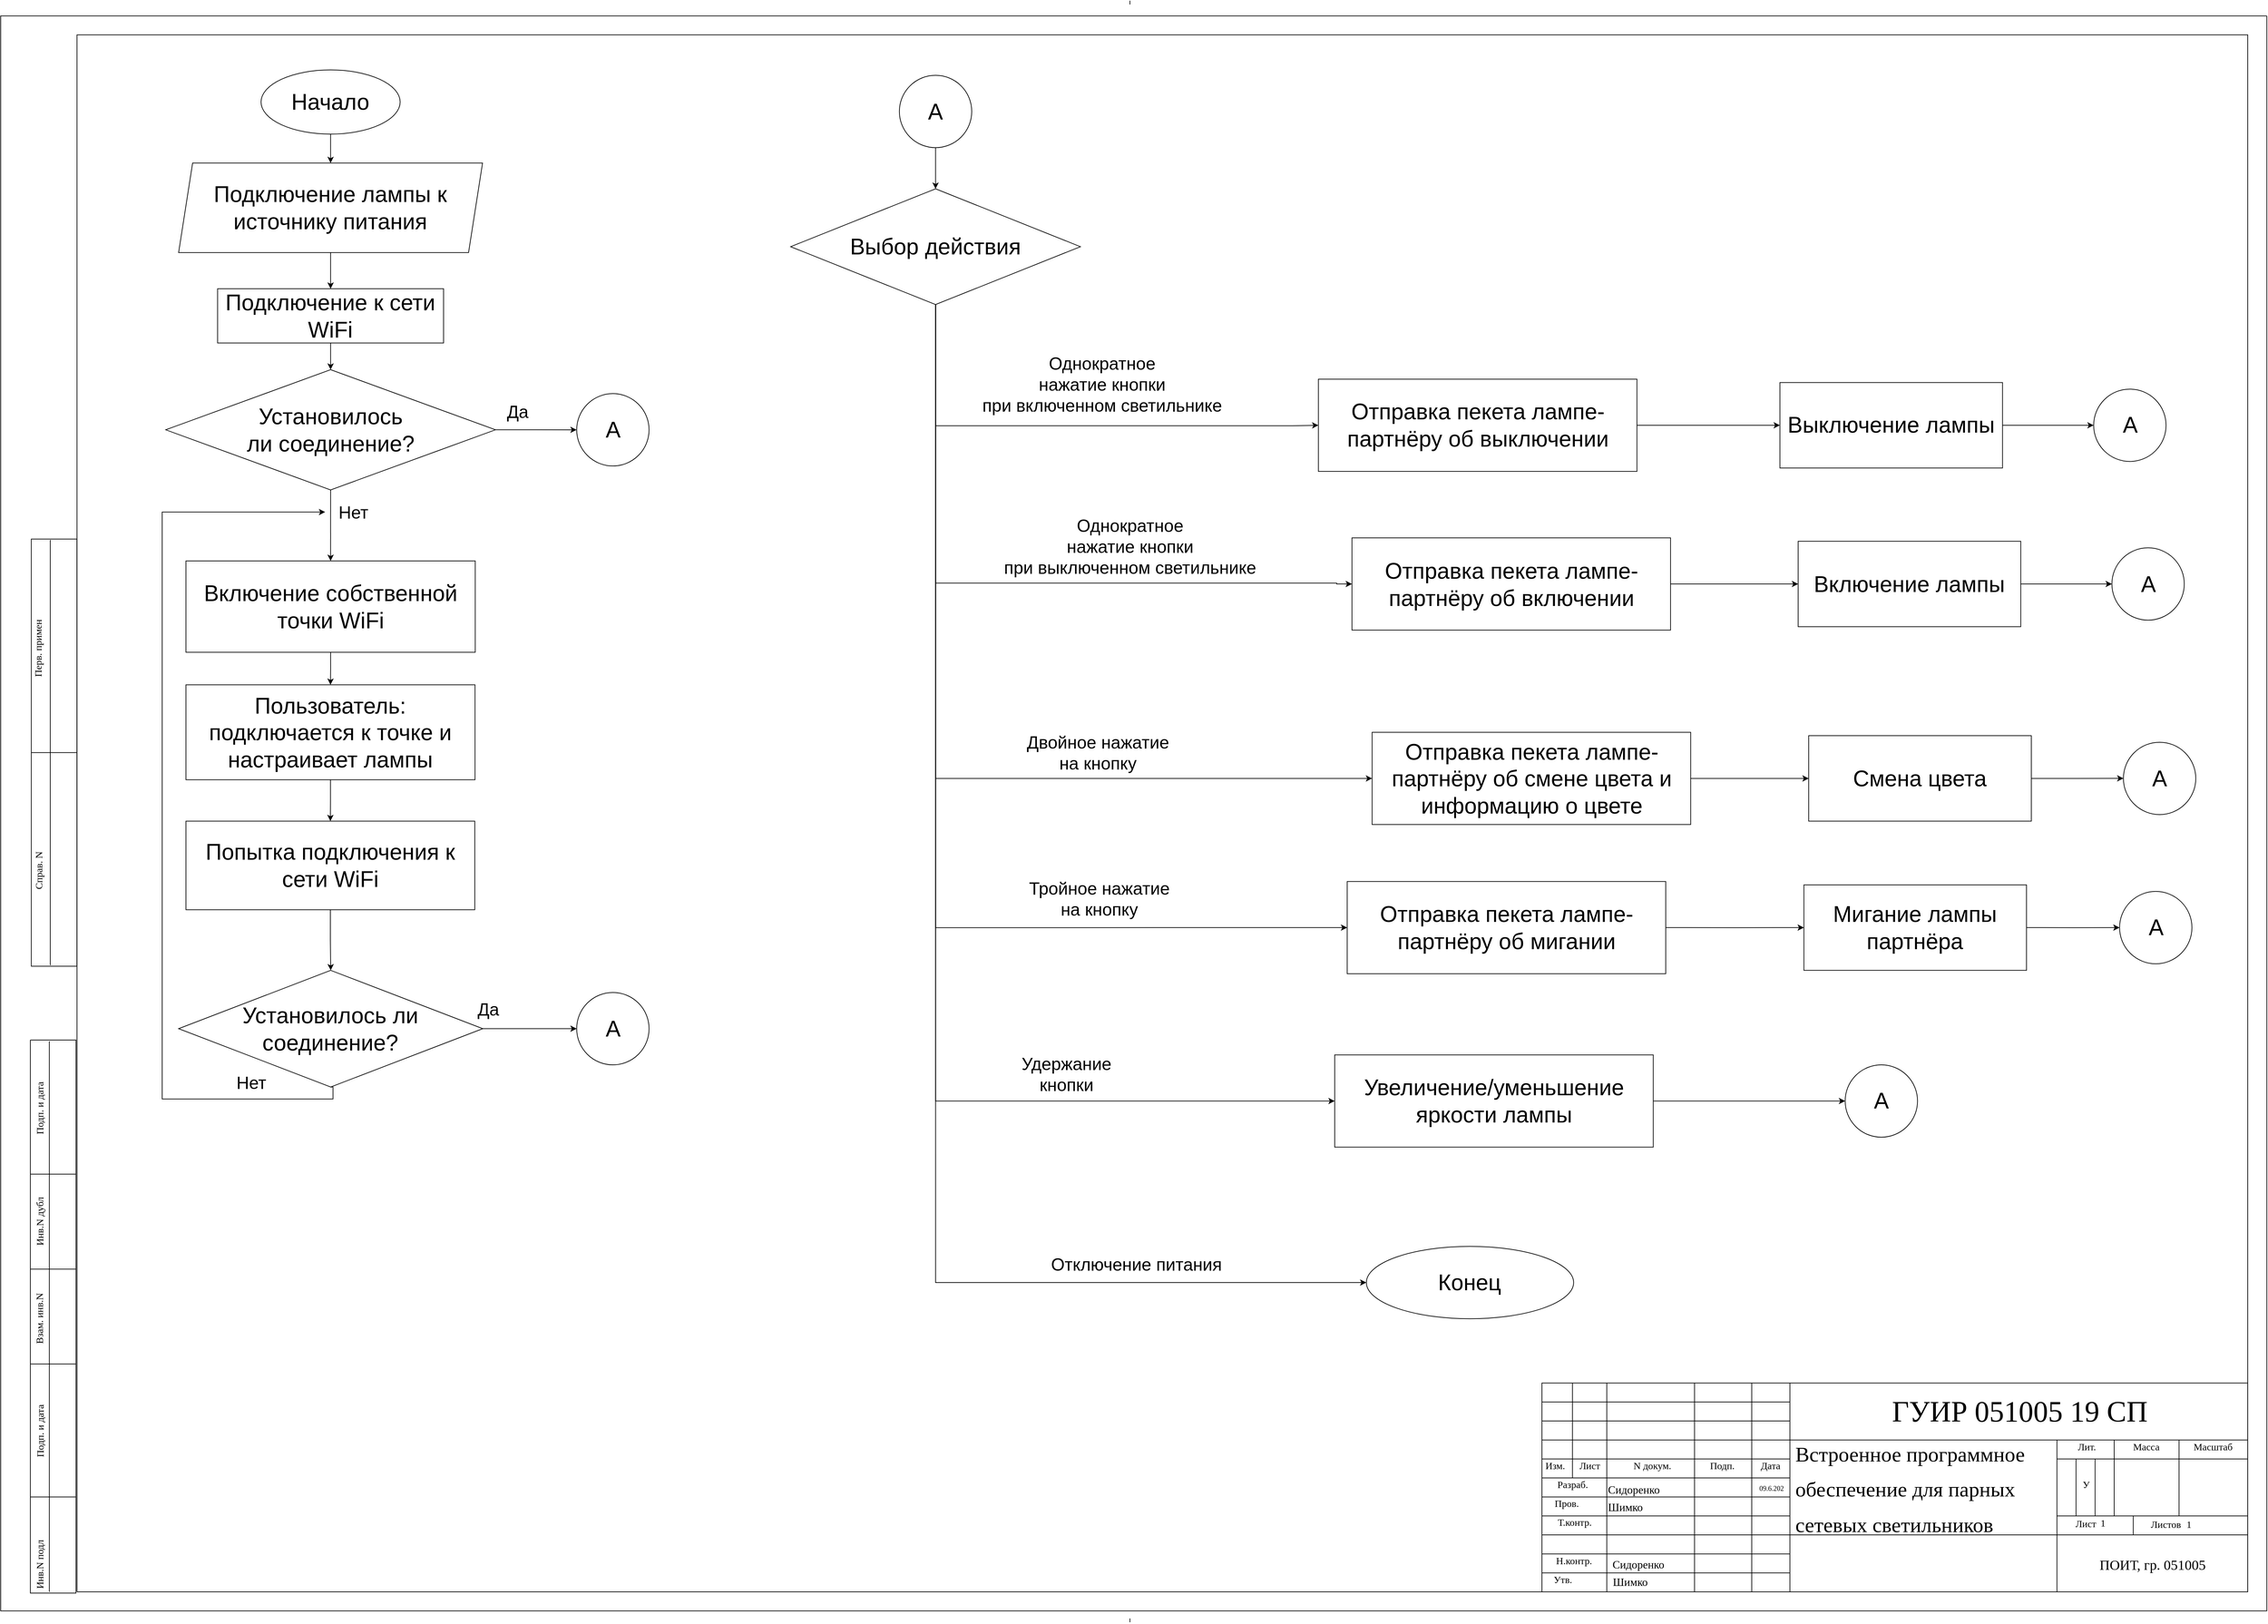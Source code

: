 <mxfile version="16.0.2" type="device"><diagram id="1GOGGwL8RRdDqS1JX3TX" name="Страница 1"><mxGraphModel dx="8040" dy="5222" grid="0" gridSize="10" guides="1" tooltips="1" connect="1" arrows="1" fold="1" page="1" pageScale="1" pageWidth="3300" pageHeight="2339" math="0" shadow="0"><root><mxCell id="0"/><mxCell id="1" parent="0"/><mxCell id="wZanMhGEsB0GNgMcCfKW-124" value="" style="edgeStyle=orthogonalEdgeStyle;rounded=0;orthogonalLoop=1;jettySize=auto;html=1;fontSize=20;" parent="1" edge="1"><mxGeometry relative="1" as="geometry"><mxPoint x="595" y="1170" as="sourcePoint"/></mxGeometry></mxCell><mxCell id="X5ijErhykwLwssYNDaZZ-1" style="vsdxID=70;fillColor=none;gradientColor=none;strokeColor=none;spacingTop=-3;spacingBottom=-3;spacingLeft=-3;spacingRight=-3;labelBackgroundColor=none;rounded=0;html=1;whiteSpace=wrap;fontSize=14;fontStyle=0" parent="1" vertex="1"><mxGeometry x="-3266" y="-2329" width="3241.27" height="2320" as="geometry"/></mxCell><mxCell id="X5ijErhykwLwssYNDaZZ-2" style="vsdxID=1;fillColor=none;gradientColor=none;strokeColor=none;spacingTop=-3;spacingBottom=-3;spacingLeft=-3;spacingRight=-3;labelBackgroundColor=none;rounded=0;html=1;whiteSpace=wrap;fontStyle=0" parent="X5ijErhykwLwssYNDaZZ-1" vertex="1"><mxGeometry y="21.733" width="3241.27" height="2281.967" as="geometry"/></mxCell><mxCell id="X5ijErhykwLwssYNDaZZ-3" style="vsdxID=2;rotation=180;fillColor=none;gradientColor=none;shape=stencil(nZBLDoAgDERP0z3SIyjew0SURgSD+Lu9kMZoXLhwN9O+tukAlrNpJg1SzDH4QW/URgNYgZTkjA4UkwJUgGXng+6DX1zLfmoymdXo17xh5zmRJ6Q42BWCfc2oJfdAr+Yv+AP9Cb7OJ3H/2JG1HNGz/84klThPVCc=);strokeColor=#000000;labelBackgroundColor=none;rounded=0;html=1;whiteSpace=wrap;fontStyle=0" parent="X5ijErhykwLwssYNDaZZ-2" vertex="1"><mxGeometry width="3241.27" height="2281.967" as="geometry"/></mxCell><mxCell id="X5ijErhykwLwssYNDaZZ-4" style="vsdxID=3;fillColor=none;gradientColor=none;shape=stencil(nZBLDoAgDERP0z3SIyjew0SURgSD+Lu9kMZoXLhwN9O+tukAlrNpJg1SzDH4QW/URgNYgZTkjA4UkwJUgGXng+6DX1zLfmoymdXo17xh5zmRJ6Q42BWCfc2oJfdAr+Yv+AP9Cb7OJ3H/2JG1HNGz/84klThPVCc=);strokeColor=#000000;labelBackgroundColor=#ffffff;rounded=0;html=1;whiteSpace=wrap;fontStyle=0" parent="X5ijErhykwLwssYNDaZZ-2" vertex="1"><mxGeometry x="109.134" y="27.166" width="3104.853" height="2227.635" as="geometry"/></mxCell><mxCell id="X5ijErhykwLwssYNDaZZ-5" style="vsdxID=4;rotation=270;fillColor=none;gradientColor=none;strokeColor=none;spacingTop=-3;spacingBottom=-3;spacingLeft=-3;spacingRight=-3;labelBackgroundColor=none;rounded=0;html=1;whiteSpace=wrap;fontStyle=0" parent="X5ijErhykwLwssYNDaZZ-2" vertex="1"><mxGeometry x="-320.58" y="1826.932" width="791.219" height="67.916" as="geometry"/></mxCell><mxCell id="X5ijErhykwLwssYNDaZZ-6" style="vsdxID=5;rotation=270;fillColor=none;gradientColor=none;strokeColor=none;spacingTop=-3;spacingBottom=-3;spacingLeft=-3;spacingRight=-3;labelBackgroundColor=none;rounded=0;html=1;whiteSpace=wrap;fontStyle=0" parent="X5ijErhykwLwssYNDaZZ-5" vertex="1"><mxGeometry y="1.358" width="791.219" height="65.199" as="geometry"/></mxCell><mxCell id="X5ijErhykwLwssYNDaZZ-7" style="vsdxID=6;fillColor=none;gradientColor=none;strokeColor=none;spacingTop=-3;spacingBottom=-3;spacingLeft=-3;spacingRight=-3;labelBackgroundColor=none;rounded=0;html=1;whiteSpace=wrap;fontStyle=0" parent="X5ijErhykwLwssYNDaZZ-6" vertex="1"><mxGeometry x="362.869" y="-361.311" width="65.48" height="787.822" as="geometry"/></mxCell><mxCell id="X5ijErhykwLwssYNDaZZ-8" style="vsdxID=7;fillColor=none;gradientColor=none;strokeColor=none;spacingTop=-3;spacingBottom=-3;spacingLeft=-3;spacingRight=-3;labelBackgroundColor=none;rounded=0;html=1;whiteSpace=wrap;fontStyle=0" parent="X5ijErhykwLwssYNDaZZ-7" vertex="1"><mxGeometry width="65.48" height="787.822" as="geometry"/></mxCell><mxCell id="X5ijErhykwLwssYNDaZZ-9" style="vsdxID=8;rotation=90;fillColor=none;gradientColor=none;shape=stencil(nZBLDoAgDERP0z3SIyjew0SURgSD+Lu9kMZoXLhwN9O+tukAlrNpJg1SzDH4QW/URgNYgZTkjA4UkwJUgGXng+6DX1zLfmoymdXo17xh5zmRJ6Q42BWCfc2oJfdAr+Yv+AP9Cb7OJ3H/2JG1HNGz/84klThPVCc=);strokeColor=#000000;labelBackgroundColor=none;rounded=0;html=1;whiteSpace=wrap;fontStyle=0" parent="X5ijErhykwLwssYNDaZZ-8" vertex="1"><mxGeometry x="-362.869" y="361.311" width="791.219" height="65.199" as="geometry"/></mxCell><mxCell id="X5ijErhykwLwssYNDaZZ-10" style="vsdxID=9;edgeStyle=none;startArrow=none;endArrow=none;startSize=5;endSize=5;strokeColor=#000000;spacingTop=0;spacingBottom=0;spacingLeft=0;spacingRight=0;verticalAlign=middle;html=1;labelBackgroundColor=none;rounded=0;fontStyle=0" parent="X5ijErhykwLwssYNDaZZ-8" edge="1"><mxGeometry relative="1" as="geometry"><Array as="points"/><mxPoint x="27.283" y="787.822" as="sourcePoint"/><mxPoint x="27.283" as="targetPoint"/></mxGeometry></mxCell><mxCell id="X5ijErhykwLwssYNDaZZ-11" style="vsdxID=10;edgeStyle=none;startArrow=none;endArrow=none;startSize=5;endSize=5;strokeColor=#000000;spacingTop=0;spacingBottom=0;spacingLeft=0;spacingRight=0;verticalAlign=middle;html=1;labelBackgroundColor=none;rounded=0;fontStyle=0" parent="X5ijErhykwLwssYNDaZZ-7" edge="1"><mxGeometry relative="1" as="geometry"><Array as="points"/><mxPoint x="65.48" y="190.164" as="sourcePoint"/><mxPoint y="190.164" as="targetPoint"/></mxGeometry></mxCell><mxCell id="X5ijErhykwLwssYNDaZZ-12" style="vsdxID=11;edgeStyle=none;startArrow=none;endArrow=none;startSize=5;endSize=5;strokeColor=#000000;spacingTop=0;spacingBottom=0;spacingLeft=0;spacingRight=0;verticalAlign=middle;html=1;labelBackgroundColor=none;rounded=0;fontStyle=0" parent="X5ijErhykwLwssYNDaZZ-7" edge="1"><mxGeometry relative="1" as="geometry"><Array as="points"/><mxPoint x="65.48" y="325.995" as="sourcePoint"/><mxPoint y="325.995" as="targetPoint"/></mxGeometry></mxCell><mxCell id="X5ijErhykwLwssYNDaZZ-13" style="vsdxID=12;edgeStyle=none;startArrow=none;endArrow=none;startSize=5;endSize=5;strokeColor=#000000;spacingTop=0;spacingBottom=0;spacingLeft=0;spacingRight=0;verticalAlign=middle;html=1;labelBackgroundColor=none;rounded=0;fontStyle=0" parent="X5ijErhykwLwssYNDaZZ-7" edge="1"><mxGeometry relative="1" as="geometry"><mxPoint as="offset"/><Array as="points"/><mxPoint y="461.827" as="sourcePoint"/><mxPoint x="65.48" y="461.827" as="targetPoint"/></mxGeometry></mxCell><mxCell id="X5ijErhykwLwssYNDaZZ-14" style="vsdxID=13;edgeStyle=none;startArrow=none;endArrow=none;startSize=5;endSize=5;strokeColor=#000000;spacingTop=0;spacingBottom=0;spacingLeft=0;spacingRight=0;verticalAlign=middle;html=1;labelBackgroundColor=none;rounded=0;fontStyle=0" parent="X5ijErhykwLwssYNDaZZ-7" edge="1"><mxGeometry relative="1" as="geometry"><Array as="points"/><mxPoint x="65.48" y="651.991" as="sourcePoint"/><mxPoint y="651.991" as="targetPoint"/></mxGeometry></mxCell><mxCell id="X5ijErhykwLwssYNDaZZ-15" value="&lt;div style=&quot;font-size: 1px&quot;&gt;&lt;p style=&quot;align:left;margin-left:0;margin-right:0;margin-top:0px;margin-bottom:0px;text-indent:0;valign:middle;direction:ltr;&quot;&gt;&lt;font style=&quot;font-size:14.11px;font-family:Times New Roman Cyr;color:#000000;direction:ltr;letter-spacing:0px;line-height:120%;opacity:1&quot;&gt; Инв.N подл&lt;br&gt;&lt;/font&gt;&lt;/p&gt;&lt;/div&gt;" style="verticalAlign=middle;align=left;vsdxID=14;rotation=270;fillColor=none;gradientColor=none;shape=stencil(nZBLDoAgDERP0z3SIyjew0SURgSD+Lu9kMZoXLhwN9O+tukAlrNpJg1SzDH4QW/URgNYgZTkjA4UkwJUgGXng+6DX1zLfmoymdXo17xh5zmRJ6Q42BWCfc2oJfdAr+Yv+AP9Cb7OJ3H/2JG1HNGz/84klThPVCc=);strokeColor=none;labelBackgroundColor=none;rounded=0;html=1;whiteSpace=wrap;fontStyle=0" parent="X5ijErhykwLwssYNDaZZ-6" vertex="1"><mxGeometry x="308.303" y="342.295" width="136.417" height="27.166" as="geometry"/></mxCell><mxCell id="X5ijErhykwLwssYNDaZZ-16" value="&lt;div style=&quot;font-size: 1px&quot;&gt;&lt;font style=&quot;font-size:14.11px;font-family:Times New Roman Cyr;color:#000000;direction:ltr;letter-spacing:0px;line-height:120%;opacity:1&quot;&gt; Подп. и дата&lt;br&gt;&lt;/font&gt;&lt;/div&gt;" style="verticalAlign=middle;align=center;vsdxID=15;rotation=270;fillColor=none;gradientColor=none;shape=stencil(nZBLDoAgDERP0z3SIyjew0SURgSD+Lu9kMZoXLhwN9O+tukAlrNpJg1SzDH4QW/URgNYgZTkjA4UkwJUgGXng+6DX1zLfmoymdXo17xh5zmRJ6Q42BWCfc2oJfdAr+Yv+AP9Cb7OJ3H/2JG1HNGz/84klThPVCc=);strokeColor=none;labelBackgroundColor=none;rounded=0;html=1;whiteSpace=wrap;fontStyle=0" parent="X5ijErhykwLwssYNDaZZ-6" vertex="1"><mxGeometry x="281.019" y="182.014" width="190.984" height="27.166" as="geometry"/></mxCell><mxCell id="X5ijErhykwLwssYNDaZZ-17" value="&lt;div style=&quot;font-size: 1px&quot;&gt;&lt;font style=&quot;font-size:14.11px;font-family:Times New Roman Cyr;color:#000000;direction:ltr;letter-spacing:0px;line-height:120%;opacity:1&quot;&gt; Взам. инв.N&lt;br&gt;&lt;/font&gt;&lt;/div&gt;" style="verticalAlign=middle;align=center;vsdxID=16;rotation=270;fillColor=none;gradientColor=none;shape=stencil(nZBLDoAgDERP0z3SIyjew0SURgSD+Lu9kMZoXLhwN9O+tukAlrNpJg1SzDH4QW/URgNYgZTkjA4UkwJUgGXng+6DX1zLfmoymdXo17xh5zmRJ6Q42BWCfc2oJfdAr+Yv+AP9Cb7OJ3H/2JG1HNGz/84klThPVCc=);strokeColor=none;labelBackgroundColor=none;rounded=0;html=1;whiteSpace=wrap;fontStyle=0" parent="X5ijErhykwLwssYNDaZZ-6" vertex="1"><mxGeometry x="283.748" y="21.733" width="185.527" height="27.166" as="geometry"/></mxCell><mxCell id="X5ijErhykwLwssYNDaZZ-18" value="&lt;div style=&quot;font-size: 1px&quot;&gt;&lt;font style=&quot;font-size:14.11px;font-family:Times New Roman Cyr;color:#000000;direction:ltr;letter-spacing:0px;line-height:120%;opacity:1&quot;&gt; Инв.N дубл&lt;br&gt;&lt;/font&gt;&lt;/div&gt;" style="verticalAlign=middle;align=center;vsdxID=17;rotation=270;fillColor=none;gradientColor=none;shape=stencil(nZBLDoAgDERP0z3SIyjew0SURgSD+Lu9kMZoXLhwN9O+tukAlrNpJg1SzDH4QW/URgNYgZTkjA4UkwJUgGXng+6DX1zLfmoymdXo17xh5zmRJ6Q42BWCfc2oJfdAr+Yv+AP9Cb7OJ3H/2JG1HNGz/84klThPVCc=);strokeColor=none;labelBackgroundColor=none;rounded=0;html=1;whiteSpace=wrap;fontStyle=0" parent="X5ijErhykwLwssYNDaZZ-6" vertex="1"><mxGeometry x="255.1" y="-116.815" width="242.822" height="27.166" as="geometry"/></mxCell><mxCell id="X5ijErhykwLwssYNDaZZ-19" value="&lt;div style=&quot;font-size: 1px&quot;&gt;&lt;font style=&quot;font-size:14.11px;font-family:Times New Roman Cyr;color:#000000;direction:ltr;letter-spacing:0px;line-height:120%;opacity:1&quot;&gt; Подп. и дата&lt;br&gt;&lt;/font&gt;&lt;/div&gt;" style="verticalAlign=middle;align=center;vsdxID=69;rotation=270;fillColor=none;gradientColor=none;shape=stencil(nZBLDoAgDERP0z3SIyjew0SURgSD+Lu9kMZoXLhwN9O+tukAlrNpJg1SzDH4QW/URgNYgZTkjA4UkwJUgGXng+6DX1zLfmoymdXo17xh5zmRJ6Q42BWCfc2oJfdAr+Yv+AP9Cb7OJ3H/2JG1HNGz/84klThPVCc=);strokeColor=none;labelBackgroundColor=none;rounded=0;html=1;whiteSpace=wrap;fontStyle=0" parent="X5ijErhykwLwssYNDaZZ-6" vertex="1"><mxGeometry x="281.019" y="-279.813" width="190.984" height="27.166" as="geometry"/></mxCell><mxCell id="X5ijErhykwLwssYNDaZZ-20" style="vsdxID=18;rotation=270;fillColor=none;gradientColor=none;strokeColor=none;spacingTop=-3;spacingBottom=-3;spacingLeft=-3;spacingRight=-3;labelBackgroundColor=none;rounded=0;html=1;whiteSpace=wrap;fontStyle=0" parent="X5ijErhykwLwssYNDaZZ-2" vertex="1"><mxGeometry x="-229.181" y="1021.452" width="611.149" height="65.199" as="geometry"/></mxCell><mxCell id="X5ijErhykwLwssYNDaZZ-21" style="vsdxID=19;rotation=270;fillColor=none;gradientColor=none;strokeColor=none;spacingTop=-3;spacingBottom=-3;spacingLeft=-3;spacingRight=-3;labelBackgroundColor=none;rounded=0;html=1;whiteSpace=wrap;fontStyle=0" parent="X5ijErhykwLwssYNDaZZ-20" vertex="1"><mxGeometry width="611.149" height="65.199" as="geometry"/></mxCell><mxCell id="X5ijErhykwLwssYNDaZZ-22" style="vsdxID=20;rotation=270;fillColor=none;gradientColor=none;shape=stencil(nZBLDoAgDERP0z3SIyjew0SURgSD+Lu9kMZoXLhwN9O+tukAlrNpJg1SzDH4QW/URgNYgZTkjA4UkwJUgGXng+6DX1zLfmoymdXo17xh5zmRJ6Q42BWCfc2oJfdAr+Yv+AP9Cb7OJ3H/2JG1HNGz/84klThPVCc=);strokeColor=#000000;labelBackgroundColor=none;rounded=0;html=1;whiteSpace=wrap;fontStyle=0" parent="X5ijErhykwLwssYNDaZZ-21" vertex="1"><mxGeometry width="611.149" height="65.199" as="geometry"/></mxCell><mxCell id="X5ijErhykwLwssYNDaZZ-23" style="vsdxID=21;edgeStyle=none;startArrow=none;endArrow=none;startSize=5;endSize=5;strokeColor=#000000;spacingTop=0;spacingBottom=0;spacingLeft=0;spacingRight=0;verticalAlign=middle;html=1;labelBackgroundColor=none;rounded=0;fontStyle=0" parent="X5ijErhykwLwssYNDaZZ-21" edge="1"><mxGeometry relative="1" as="geometry"><Array as="points"/><mxPoint x="300.118" y="-271.663" as="sourcePoint"/><mxPoint x="300.118" y="336.862" as="targetPoint"/></mxGeometry></mxCell><mxCell id="X5ijErhykwLwssYNDaZZ-24" style="vsdxID=22;edgeStyle=none;startArrow=none;endArrow=none;startSize=5;endSize=5;strokeColor=#000000;spacingTop=0;spacingBottom=0;spacingLeft=0;spacingRight=0;verticalAlign=middle;html=1;labelBackgroundColor=none;rounded=0;fontStyle=0" parent="X5ijErhykwLwssYNDaZZ-21" edge="1"><mxGeometry relative="1" as="geometry"><Array as="points"/><mxPoint x="272.834" y="32.6" as="sourcePoint"/><mxPoint x="338.314" y="32.6" as="targetPoint"/></mxGeometry></mxCell><mxCell id="X5ijErhykwLwssYNDaZZ-25" value="&lt;div style=&quot;font-size: 1px&quot;&gt;&lt;font style=&quot;font-size:14.11px;font-family:Times New Roman Cyr;color:#000000;direction:ltr;letter-spacing:0px;line-height:120%;opacity:1&quot;&gt; Справ. N&lt;br&gt;&lt;/font&gt;&lt;/div&gt;" style="verticalAlign=middle;align=center;vsdxID=23;rotation=270;fillColor=none;gradientColor=none;shape=stencil(nZBLDoAgDERP0z3SIyjew0SURgSD+Lu9kMZoXLhwN9O+tukAlrNpJg1SzDH4QW/URgNYgZTkjA4UkwJUgGXng+6DX1zLfmoymdXo17xh5zmRJ6Q42BWCfc2oJfdAr+Yv+AP9Cb7OJ3H/2JG1HNGz/84klThPVCc=);strokeColor=none;labelBackgroundColor=none;rounded=0;html=1;whiteSpace=wrap;fontStyle=0" parent="X5ijErhykwLwssYNDaZZ-20" vertex="1"><mxGeometry x="147.33" y="187.447" width="272.834" height="27.166" as="geometry"/></mxCell><mxCell id="X5ijErhykwLwssYNDaZZ-26" value="&lt;div style=&quot;font-size: 1px&quot;&gt;&lt;font style=&quot;font-size:14.11px;font-family:Times New Roman Cyr;color:#000000;direction:ltr;letter-spacing:0px;line-height:120%;opacity:1&quot;&gt; Перв. примен&lt;br&gt;&lt;/font&gt;&lt;/div&gt;" style="verticalAlign=middle;align=center;vsdxID=24;rotation=270;fillColor=none;gradientColor=none;shape=stencil(nZBLDoAgDERP0z3SIyjew0SURgSD+Lu9kMZoXLhwN9O+tukAlrNpJg1SzDH4QW/URgNYgZTkjA4UkwJUgGXng+6DX1zLfmoymdXo17xh5zmRJ6Q42BWCfc2oJfdAr+Yv+AP9Cb7OJ3H/2JG1HNGz/84klThPVCc=);strokeColor=none;labelBackgroundColor=none;rounded=0;html=1;whiteSpace=wrap;fontStyle=0" parent="X5ijErhykwLwssYNDaZZ-20" vertex="1"><mxGeometry x="154.151" y="-130.398" width="257.828" height="27.166" as="geometry"/></mxCell><mxCell id="X5ijErhykwLwssYNDaZZ-27" style="vsdxID=25;fillColor=none;gradientColor=none;strokeColor=none;spacingTop=-3;spacingBottom=-3;spacingLeft=-3;spacingRight=-3;labelBackgroundColor=none;rounded=0;html=1;whiteSpace=wrap;fontStyle=0" parent="X5ijErhykwLwssYNDaZZ-2" vertex="1"><mxGeometry x="2190.858" y="1912.506" width="1043.412" height="364.028" as="geometry"/></mxCell><mxCell id="X5ijErhykwLwssYNDaZZ-28" value="&lt;div style=&quot;font-size: 1px&quot;&gt;&lt;font style=&quot;font-size:14.11px;font-family:Times New Roman Cyr;color:#000000;direction:ltr;letter-spacing:0px;line-height:120%;opacity:1&quot;&gt; Пров.&lt;br&gt;&lt;/font&gt;&lt;/div&gt;" style="verticalAlign=top;align=center;vsdxID=26;fillColor=none;gradientColor=none;shape=stencil(nZBLDoAgDERP0z3SIyjew0SURgSD+Lu9kMZoXLhwN9O+tukAlrNpJg1SzDH4QW/URgNYgZTkjA4UkwJUgGXng+6DX1zLfmoymdXo17xh5zmRJ6Q42BWCfc2oJfdAr+Yv+AP9Cb7OJ3H/2JG1HNGz/84klThPVCc=);strokeColor=none;labelBackgroundColor=none;rounded=0;html=1;whiteSpace=wrap;fontStyle=0" parent="X5ijErhykwLwssYNDaZZ-27" vertex="1"><mxGeometry x="8.185" y="201.03" width="81.85" height="27.166" as="geometry"/></mxCell><mxCell id="X5ijErhykwLwssYNDaZZ-29" value="&lt;div style=&quot;font-size: 1px&quot;&gt;&lt;font style=&quot;font-size:14.11px;font-family:Times New Roman Cyr;color:#000000;direction:ltr;letter-spacing:0px;line-height:120%;opacity:1&quot;&gt;Лит.&lt;br&gt;&lt;/font&gt;&lt;/div&gt;" style="verticalAlign=top;align=center;vsdxID=31;fillColor=none;gradientColor=none;shape=stencil(nZBLDoAgDERP0z3SIyjew0SURgSD+Lu9kMZoXLhwN9O+tukAlrNpJg1SzDH4QW/URgNYgZTkjA4UkwJUgGXng+6DX1zLfmoymdXo17xh5zmRJ6Q42BWCfc2oJfdAr+Yv+AP9Cb7OJ3H/2JG1HNGz/84klThPVCc=);strokeColor=none;labelBackgroundColor=none;rounded=0;html=1;whiteSpace=wrap;fontStyle=0" parent="X5ijErhykwLwssYNDaZZ-27" vertex="1"><mxGeometry x="755.751" y="119.532" width="73.665" height="27.166" as="geometry"/></mxCell><mxCell id="X5ijErhykwLwssYNDaZZ-30" value="&lt;div style=&quot;font-size: 1px&quot;&gt;&lt;font style=&quot;font-size:14.11px;font-family:Times New Roman Cyr;color:#000000;direction:ltr;letter-spacing:0px;line-height:120%;opacity:1&quot;&gt;Разраб.&lt;br&gt;&lt;/font&gt;&lt;/div&gt;" style="verticalAlign=top;align=center;vsdxID=32;fillColor=none;gradientColor=none;shape=stencil(nZBLDoAgDERP0z3SIyjew0SURgSD+Lu9kMZoXLhwN9O+tukAlrNpJg1SzDH4QW/URgNYgZTkjA4UkwJUgGXng+6DX1zLfmoymdXo17xh5zmRJ6Q42BWCfc2oJfdAr+Yv+AP9Cb7OJ3H/2JG1HNGz/84klThPVCc=);strokeColor=none;labelBackgroundColor=none;rounded=0;html=1;whiteSpace=wrap;fontStyle=0" parent="X5ijErhykwLwssYNDaZZ-27" vertex="1"><mxGeometry x="2.728" y="173.864" width="109.134" height="29.883" as="geometry"/></mxCell><mxCell id="X5ijErhykwLwssYNDaZZ-31" value="&lt;div style=&quot;font-size: 1px&quot;&gt;&lt;font style=&quot;font-size:14.11px;font-family:Times New Roman Cyr;color:#000000;direction:ltr;letter-spacing:0px;line-height:120%;opacity:1&quot;&gt;Масштаб&lt;br&gt;&lt;/font&gt;&lt;/div&gt;" style="verticalAlign=top;align=center;vsdxID=33;fillColor=none;gradientColor=none;shape=stencil(nZBLDoAgDERP0z3SIyjew0SURgSD+Lu9kMZoXLhwN9O+tukAlrNpJg1SzDH4QW/URgNYgZTkjA4UkwJUgGXng+6DX1zLfmoymdXo17xh5zmRJ6Q42BWCfc2oJfdAr+Yv+AP9Cb7OJ3H/2JG1HNGz/84klThPVCc=);strokeColor=none;labelBackgroundColor=none;rounded=0;html=1;whiteSpace=wrap;fontStyle=0" parent="X5ijErhykwLwssYNDaZZ-27" vertex="1"><mxGeometry x="919.451" y="119.532" width="109.134" height="27.166" as="geometry"/></mxCell><mxCell id="X5ijErhykwLwssYNDaZZ-32" value="&lt;div style=&quot;font-size: 1px&quot;&gt;&lt;font style=&quot;font-size:14.11px;font-family:Times New Roman Cyr;color:#000000;direction:ltr;letter-spacing:0px;line-height:120%;opacity:1&quot;&gt; Листов&lt;br&gt;&lt;/font&gt;&lt;/div&gt;" style="verticalAlign=top;align=center;vsdxID=34;fillColor=none;gradientColor=none;shape=stencil(nZBLDoAgDERP0z3SIyjew0SURgSD+Lu9kMZoXLhwN9O+tukAlrNpJg1SzDH4QW/URgNYgZTkjA4UkwJUgGXng+6DX1zLfmoymdXo17xh5zmRJ6Q42BWCfc2oJfdAr+Yv+AP9Cb7OJ3H/2JG1HNGz/84klThPVCc=);strokeColor=none;labelBackgroundColor=none;rounded=0;html=1;whiteSpace=wrap;fontStyle=0" parent="X5ijErhykwLwssYNDaZZ-27" vertex="1"><mxGeometry x="864.884" y="230.913" width="81.85" height="27.166" as="geometry"/></mxCell><mxCell id="X5ijErhykwLwssYNDaZZ-33" value="&lt;div style=&quot;font-size: 1px&quot;&gt;&lt;font style=&quot;font-size:14.11px;font-family:Times New Roman Cyr;color:#000000;direction:ltr;letter-spacing:0px;line-height:120%;opacity:1&quot;&gt;Лист &lt;br&gt;&lt;/font&gt;&lt;/div&gt;" style="verticalAlign=top;align=center;vsdxID=35;fillColor=none;gradientColor=none;shape=stencil(nZBLDoAgDERP0z3SIyjew0SURgSD+Lu9kMZoXLhwN9O+tukAlrNpJg1SzDH4QW/URgNYgZTkjA4UkwJUgGXng+6DX1zLfmoymdXo17xh5zmRJ6Q42BWCfc2oJfdAr+Yv+AP9Cb7OJ3H/2JG1HNGz/84klThPVCc=);strokeColor=none;labelBackgroundColor=none;rounded=0;html=1;whiteSpace=wrap;fontStyle=0" parent="X5ijErhykwLwssYNDaZZ-27" vertex="1"><mxGeometry x="744.837" y="229.555" width="92.764" height="27.166" as="geometry"/></mxCell><mxCell id="X5ijErhykwLwssYNDaZZ-34" value="&lt;div style=&quot;font-size: 1px&quot;&gt;&lt;font style=&quot;font-size:14.11px;font-family:Times New Roman Cyr;color:#000000;direction:ltr;letter-spacing:0px;line-height:120%;opacity:1&quot;&gt;Масса&lt;br&gt;&lt;/font&gt;&lt;/div&gt;" style="verticalAlign=top;align=center;vsdxID=36;fillColor=none;gradientColor=none;shape=stencil(nZBLDoAgDERP0z3SIyjew0SURgSD+Lu9kMZoXLhwN9O+tukAlrNpJg1SzDH4QW/URgNYgZTkjA4UkwJUgGXng+6DX1zLfmoymdXo17xh5zmRJ6Q42BWCfc2oJfdAr+Yv+AP9Cb7OJ3H/2JG1HNGz/84klThPVCc=);strokeColor=none;labelBackgroundColor=none;rounded=0;html=1;whiteSpace=wrap;fontStyle=0" parent="X5ijErhykwLwssYNDaZZ-27" vertex="1"><mxGeometry x="837.601" y="119.532" width="81.85" height="27.166" as="geometry"/></mxCell><mxCell id="X5ijErhykwLwssYNDaZZ-35" value="&lt;div style=&quot;font-size: 1px&quot;&gt;&lt;font style=&quot;font-size:14.11px;font-family:Times New Roman Cyr;color:#000000;direction:ltr;letter-spacing:0px;line-height:120%;opacity:1&quot;&gt; Т.контр.&lt;br&gt;&lt;/font&gt;&lt;/div&gt;" style="verticalAlign=top;align=center;vsdxID=37;fillColor=none;gradientColor=none;shape=stencil(nZBLDoAgDERP0z3SIyjew0SURgSD+Lu9kMZoXLhwN9O+tukAlrNpJg1SzDH4QW/URgNYgZTkjA4UkwJUgGXng+6DX1zLfmoymdXo17xh5zmRJ6Q42BWCfc2oJfdAr+Yv+AP9Cb7OJ3H/2JG1HNGz/84klThPVCc=);strokeColor=none;labelBackgroundColor=none;rounded=0;html=1;whiteSpace=wrap;fontStyle=0" parent="X5ijErhykwLwssYNDaZZ-27" vertex="1"><mxGeometry x="13.642" y="228.197" width="92.764" height="27.166" as="geometry"/></mxCell><mxCell id="X5ijErhykwLwssYNDaZZ-36" value="&lt;div style=&quot;font-size: 1px&quot;&gt;&lt;font style=&quot;font-size:14.11px;font-family:Times New Roman Cyr;color:#000000;direction:ltr;letter-spacing:0px;line-height:120%;opacity:1&quot;&gt; Н.контр.&lt;br&gt;&lt;/font&gt;&lt;/div&gt;" style="verticalAlign=top;align=center;vsdxID=38;fillColor=none;gradientColor=none;shape=stencil(nZBLDoAgDERP0z3SIyjew0SURgSD+Lu9kMZoXLhwN9O+tukAlrNpJg1SzDH4QW/URgNYgZTkjA4UkwJUgGXng+6DX1zLfmoymdXo17xh5zmRJ6Q42BWCfc2oJfdAr+Yv+AP9Cb7OJ3H/2JG1HNGz/84klThPVCc=);strokeColor=none;labelBackgroundColor=none;rounded=0;html=1;whiteSpace=wrap;fontStyle=0" parent="X5ijErhykwLwssYNDaZZ-27" vertex="1"><mxGeometry x="5.457" y="282.529" width="109.134" height="27.166" as="geometry"/></mxCell><mxCell id="X5ijErhykwLwssYNDaZZ-37" value="&lt;div style=&quot;font-size: 1px&quot;&gt;&lt;font style=&quot;font-size:14.11px;font-family:Times New Roman Cyr;color:#000000;direction:ltr;letter-spacing:0px;line-height:120%;opacity:1&quot;&gt; Утв.&lt;br&gt;&lt;/font&gt;&lt;/div&gt;" style="verticalAlign=top;align=center;vsdxID=39;fillColor=none;gradientColor=none;shape=stencil(nZBLDoAgDERP0z3SIyjew0SURgSD+Lu9kMZoXLhwN9O+tukAlrNpJg1SzDH4QW/URgNYgZTkjA4UkwJUgGXng+6DX1zLfmoymdXo17xh5zmRJ6Q42BWCfc2oJfdAr+Yv+AP9Cb7OJ3H/2JG1HNGz/84klThPVCc=);strokeColor=none;labelBackgroundColor=none;rounded=0;html=1;whiteSpace=wrap;fontStyle=0" parent="X5ijErhykwLwssYNDaZZ-27" vertex="1"><mxGeometry x="10.913" y="309.696" width="65.48" height="27.166" as="geometry"/></mxCell><mxCell id="X5ijErhykwLwssYNDaZZ-38" value="&lt;div style=&quot;font-size: 1px&quot;&gt;&lt;font style=&quot;font-size:14.11px;font-family:Times New Roman Cyr;color:#000000;direction:ltr;letter-spacing:0px;line-height:120%;opacity:1&quot;&gt;N докум.&lt;br&gt;&lt;/font&gt;&lt;/div&gt;" style="verticalAlign=top;align=center;vsdxID=60;fillColor=none;gradientColor=none;shape=stencil(nZBLDoAgDERP0z3SIyjew0SURgSD+Lu9kMZoXLhwN9O+tukAlrNpJg1SzDH4QW/URgNYgZTkjA4UkwJUgGXng+6DX1zLfmoymdXo17xh5zmRJ6Q42BWCfc2oJfdAr+Yv+AP9Cb7OJ3H/2JG1HNGz/84klThPVCc=);strokeColor=none;labelBackgroundColor=none;rounded=0;html=1;whiteSpace=wrap;fontStyle=0" parent="X5ijErhykwLwssYNDaZZ-27" vertex="1"><mxGeometry x="114.59" y="146.698" width="114.59" height="27.166" as="geometry"/></mxCell><mxCell id="X5ijErhykwLwssYNDaZZ-39" value="&lt;div style=&quot;font-size: 1px&quot;&gt;&lt;font style=&quot;font-size:14.11px;font-family:Times New Roman Cyr;color:#000000;direction:ltr;letter-spacing:0px;line-height:120%;opacity:1&quot;&gt;Лист&lt;br&gt;&lt;/font&gt;&lt;/div&gt;" style="verticalAlign=top;align=center;vsdxID=61;fillColor=none;gradientColor=none;shape=stencil(nZBLDoAgDERP0z3SIyjew0SURgSD+Lu9kMZoXLhwN9O+tukAlrNpJg1SzDH4QW/URgNYgZTkjA4UkwJUgGXng+6DX1zLfmoymdXo17xh5zmRJ6Q42BWCfc2oJfdAr+Yv+AP9Cb7OJ3H/2JG1HNGz/84klThPVCc=);strokeColor=none;labelBackgroundColor=none;rounded=0;html=1;whiteSpace=wrap;fontStyle=0" parent="X5ijErhykwLwssYNDaZZ-27" vertex="1"><mxGeometry x="40.925" y="146.698" width="81.85" height="27.166" as="geometry"/></mxCell><mxCell id="X5ijErhykwLwssYNDaZZ-40" value="&lt;div style=&quot;font-size: 1px&quot;&gt;&lt;font style=&quot;font-size:14.11px;font-family:Times New Roman Cyr;color:#000000;direction:ltr;letter-spacing:0px;line-height:120%;opacity:1&quot;&gt; Изм.&lt;br&gt;&lt;/font&gt;&lt;/div&gt;" style="verticalAlign=top;align=center;vsdxID=62;fillColor=none;gradientColor=none;shape=stencil(nZBLDoAgDERP0z3SIyjew0SURgSD+Lu9kMZoXLhwN9O+tukAlrNpJg1SzDH4QW/URgNYgZTkjA4UkwJUgGXng+6DX1zLfmoymdXo17xh5zmRJ6Q42BWCfc2oJfdAr+Yv+AP9Cb7OJ3H/2JG1HNGz/84klThPVCc=);strokeColor=none;labelBackgroundColor=none;rounded=0;html=1;whiteSpace=wrap;fontStyle=0" parent="X5ijErhykwLwssYNDaZZ-27" vertex="1"><mxGeometry y="146.698" width="65.48" height="27.166" as="geometry"/></mxCell><mxCell id="X5ijErhykwLwssYNDaZZ-41" style="vsdxID=63;fillColor=none;gradientColor=none;shape=stencil(nZBLDoAgDERP0z3SIyjew0SURgSD+Lu9kMZoXLhwN9O+tukAlrNpJg1SzDH4QW/URgNYgZTkjA4UkwJUgGXng+6DX1zLfmoymdXo17xh5zmRJ6Q42BWCfc2oJfdAr+Yv+AP9Cb7OJ3H/2JG1HNGz/84klThPVCc=);strokeColor=#000000;labelBackgroundColor=none;rounded=0;html=1;whiteSpace=wrap;fontStyle=0" parent="X5ijErhykwLwssYNDaZZ-27" vertex="1"><mxGeometry x="13.642" y="43.466" width="1009.486" height="298.829" as="geometry"/></mxCell><mxCell id="X5ijErhykwLwssYNDaZZ-42" value="&lt;div style=&quot;font-size: 1px&quot;&gt;&lt;font style=&quot;font-size:14.11px;font-family:Times New Roman Cyr;color:#000000;direction:ltr;letter-spacing:0px;line-height:120%;opacity:1&quot;&gt;Дата&lt;br&gt;&lt;/font&gt;&lt;/div&gt;" style="verticalAlign=top;align=center;vsdxID=65;fillColor=none;gradientColor=none;shape=stencil(nZBLDoAgDERP0z3SIyjew0SURgSD+Lu9kMZoXLhwN9O+tukAlrNpJg1SzDH4QW/URgNYgZTkjA4UkwJUgGXng+6DX1zLfmoymdXo17xh5zmRJ6Q42BWCfc2oJfdAr+Yv+AP9Cb7OJ3H/2JG1HNGz/84klThPVCc=);strokeColor=none;labelBackgroundColor=none;rounded=0;html=1;whiteSpace=wrap;fontStyle=0" parent="X5ijErhykwLwssYNDaZZ-27" vertex="1"><mxGeometry x="305.574" y="146.698" width="70.937" height="27.166" as="geometry"/></mxCell><mxCell id="X5ijErhykwLwssYNDaZZ-43" value="&lt;div style=&quot;font-size: 1px&quot;&gt;&lt;font style=&quot;font-size:14.11px;font-family:Times New Roman Cyr;color:#000000;direction:ltr;letter-spacing:0px;line-height:120%;opacity:1&quot;&gt;Подп.&lt;br&gt;&lt;/font&gt;&lt;/div&gt;" style="verticalAlign=top;align=center;vsdxID=68;fillColor=none;gradientColor=none;shape=stencil(nZBLDoAgDERP0z3SIyjew0SURgSD+Lu9kMZoXLhwN9O+tukAlrNpJg1SzDH4QW/URgNYgZTkjA4UkwJUgGXng+6DX1zLfmoymdXo17xh5zmRJ6Q42BWCfc2oJfdAr+Yv+AP9Cb7OJ3H/2JG1HNGz/84klThPVCc=);strokeColor=none;labelBackgroundColor=none;rounded=0;html=1;whiteSpace=wrap;fontStyle=0" parent="X5ijErhykwLwssYNDaZZ-27" vertex="1"><mxGeometry x="223.724" y="146.698" width="95.492" height="27.166" as="geometry"/></mxCell><mxCell id="X5ijErhykwLwssYNDaZZ-44" style="vsdxID=27;edgeStyle=none;startArrow=none;endArrow=none;startSize=5;endSize=5;strokeColor=#000000;spacingTop=0;spacingBottom=0;spacingLeft=0;spacingRight=0;verticalAlign=top;html=1;labelBackgroundColor=none;rounded=0;fontStyle=0" parent="X5ijErhykwLwssYNDaZZ-27" edge="1"><mxGeometry relative="1" as="geometry"><Array as="points"/><mxPoint x="1023.128" y="152.131" as="sourcePoint"/><mxPoint x="750.294" y="152.131" as="targetPoint"/></mxGeometry></mxCell><mxCell id="X5ijErhykwLwssYNDaZZ-45" style="vsdxID=28;edgeStyle=none;startArrow=none;endArrow=none;startSize=5;endSize=5;strokeColor=#000000;spacingTop=0;spacingBottom=0;spacingLeft=0;spacingRight=0;verticalAlign=top;html=1;labelBackgroundColor=none;rounded=0;fontStyle=0" parent="X5ijErhykwLwssYNDaZZ-27" edge="1"><mxGeometry relative="1" as="geometry"><Array as="points"/><mxPoint x="1023.128" y="233.63" as="sourcePoint"/><mxPoint x="750.294" y="233.63" as="targetPoint"/></mxGeometry></mxCell><mxCell id="X5ijErhykwLwssYNDaZZ-46" style="vsdxID=40;edgeStyle=none;startArrow=none;endArrow=none;startSize=5;endSize=5;strokeColor=#000000;spacingTop=0;spacingBottom=0;spacingLeft=0;spacingRight=0;verticalAlign=top;html=1;labelBackgroundColor=none;rounded=0;fontStyle=0" parent="X5ijErhykwLwssYNDaZZ-27" edge="1"><mxGeometry relative="1" as="geometry"><Array as="points"/><mxPoint x="106.405" y="43.466" as="sourcePoint"/><mxPoint x="106.405" y="342.295" as="targetPoint"/></mxGeometry></mxCell><mxCell id="X5ijErhykwLwssYNDaZZ-47" style="vsdxID=41;edgeStyle=none;startArrow=none;endArrow=none;startSize=5;endSize=5;strokeColor=#000000;spacingTop=0;spacingBottom=0;spacingLeft=0;spacingRight=0;verticalAlign=top;html=1;labelBackgroundColor=none;rounded=0;fontStyle=0" parent="X5ijErhykwLwssYNDaZZ-27" edge="1"><mxGeometry relative="1" as="geometry"><Array as="points"/><mxPoint x="231.909" y="43.466" as="sourcePoint"/><mxPoint x="231.909" y="342.295" as="targetPoint"/></mxGeometry></mxCell><mxCell id="X5ijErhykwLwssYNDaZZ-48" style="vsdxID=42;edgeStyle=none;startArrow=none;endArrow=none;startSize=5;endSize=5;strokeColor=#000000;spacingTop=0;spacingBottom=0;spacingLeft=0;spacingRight=0;verticalAlign=top;html=1;labelBackgroundColor=none;rounded=0;fontStyle=0" parent="X5ijErhykwLwssYNDaZZ-27" edge="1"><mxGeometry relative="1" as="geometry"><Array as="points"/><mxPoint x="313.759" y="43.466" as="sourcePoint"/><mxPoint x="313.759" y="342.295" as="targetPoint"/></mxGeometry></mxCell><mxCell id="X5ijErhykwLwssYNDaZZ-49" style="vsdxID=43;edgeStyle=none;startArrow=none;endArrow=none;startSize=5;endSize=5;strokeColor=#000000;spacingTop=0;spacingBottom=0;spacingLeft=0;spacingRight=0;verticalAlign=top;html=1;labelBackgroundColor=none;rounded=0;fontStyle=0" parent="X5ijErhykwLwssYNDaZZ-27" edge="1"><mxGeometry relative="1" as="geometry"><Array as="points"/><mxPoint x="368.326" y="43.466" as="sourcePoint"/><mxPoint x="368.326" y="342.295" as="targetPoint"/></mxGeometry></mxCell><mxCell id="X5ijErhykwLwssYNDaZZ-50" style="vsdxID=44;edgeStyle=none;startArrow=none;endArrow=none;startSize=5;endSize=5;strokeColor=#000000;spacingTop=0;spacingBottom=0;spacingLeft=0;spacingRight=0;verticalAlign=top;html=1;labelBackgroundColor=none;rounded=0;fontStyle=0" parent="X5ijErhykwLwssYNDaZZ-27" edge="1"><mxGeometry relative="1" as="geometry"><mxPoint as="offset"/><Array as="points"/><mxPoint x="13.642" y="70.632" as="sourcePoint"/><mxPoint x="368.326" y="70.632" as="targetPoint"/></mxGeometry></mxCell><mxCell id="X5ijErhykwLwssYNDaZZ-51" style="vsdxID=45;edgeStyle=none;startArrow=none;endArrow=none;startSize=5;endSize=5;strokeColor=#000000;spacingTop=0;spacingBottom=0;spacingLeft=0;spacingRight=0;verticalAlign=top;html=1;labelBackgroundColor=none;rounded=0;fontStyle=0" parent="X5ijErhykwLwssYNDaZZ-27" edge="1"><mxGeometry relative="1" as="geometry"><mxPoint as="offset"/><Array as="points"/><mxPoint x="13.642" y="97.799" as="sourcePoint"/><mxPoint x="368.326" y="97.799" as="targetPoint"/></mxGeometry></mxCell><mxCell id="X5ijErhykwLwssYNDaZZ-52" style="vsdxID=46;edgeStyle=none;startArrow=none;endArrow=none;startSize=5;endSize=5;strokeColor=#000000;spacingTop=0;spacingBottom=0;spacingLeft=0;spacingRight=0;verticalAlign=top;html=1;labelBackgroundColor=none;rounded=0;fontStyle=0" parent="X5ijErhykwLwssYNDaZZ-27" edge="1"><mxGeometry relative="1" as="geometry"><mxPoint as="offset"/><Array as="points"/><mxPoint x="13.642" y="124.965" as="sourcePoint"/><mxPoint x="1023.128" y="124.965" as="targetPoint"/></mxGeometry></mxCell><mxCell id="X5ijErhykwLwssYNDaZZ-53" style="vsdxID=47;edgeStyle=none;startArrow=none;endArrow=none;startSize=5;endSize=5;strokeColor=#000000;spacingTop=0;spacingBottom=0;spacingLeft=0;spacingRight=0;verticalAlign=top;html=1;labelBackgroundColor=none;rounded=0;fontStyle=0" parent="X5ijErhykwLwssYNDaZZ-27" edge="1"><mxGeometry relative="1" as="geometry"><mxPoint as="offset"/><Array as="points"/><mxPoint x="13.642" y="315.129" as="sourcePoint"/><mxPoint x="368.326" y="315.129" as="targetPoint"/></mxGeometry></mxCell><mxCell id="X5ijErhykwLwssYNDaZZ-54" style="vsdxID=48;edgeStyle=none;startArrow=none;endArrow=none;startSize=5;endSize=5;strokeColor=#000000;spacingTop=0;spacingBottom=0;spacingLeft=0;spacingRight=0;verticalAlign=top;html=1;labelBackgroundColor=none;rounded=0;fontStyle=0" parent="X5ijErhykwLwssYNDaZZ-27" edge="1"><mxGeometry relative="1" as="geometry"><mxPoint as="offset"/><Array as="points"/><mxPoint x="13.642" y="287.963" as="sourcePoint"/><mxPoint x="368.326" y="287.963" as="targetPoint"/></mxGeometry></mxCell><mxCell id="X5ijErhykwLwssYNDaZZ-55" style="vsdxID=49;edgeStyle=none;startArrow=none;endArrow=none;startSize=5;endSize=5;strokeColor=#000000;spacingTop=0;spacingBottom=0;spacingLeft=0;spacingRight=0;verticalAlign=top;html=1;labelBackgroundColor=none;rounded=0;fontStyle=0" parent="X5ijErhykwLwssYNDaZZ-27" edge="1"><mxGeometry relative="1" as="geometry"><mxPoint as="offset"/><Array as="points"/><mxPoint x="13.642" y="260.796" as="sourcePoint"/><mxPoint x="1023.128" y="260.796" as="targetPoint"/></mxGeometry></mxCell><mxCell id="X5ijErhykwLwssYNDaZZ-56" style="vsdxID=50;edgeStyle=none;startArrow=none;endArrow=none;startSize=5;endSize=5;strokeColor=#000000;spacingTop=0;spacingBottom=0;spacingLeft=0;spacingRight=0;verticalAlign=top;html=1;labelBackgroundColor=none;rounded=0;fontStyle=0" parent="X5ijErhykwLwssYNDaZZ-27" edge="1"><mxGeometry relative="1" as="geometry"><mxPoint as="offset"/><Array as="points"/><mxPoint x="13.642" y="233.63" as="sourcePoint"/><mxPoint x="368.326" y="233.63" as="targetPoint"/></mxGeometry></mxCell><mxCell id="X5ijErhykwLwssYNDaZZ-57" style="vsdxID=51;edgeStyle=none;startArrow=none;endArrow=none;startSize=5;endSize=5;strokeColor=#000000;spacingTop=0;spacingBottom=0;spacingLeft=0;spacingRight=0;verticalAlign=top;html=1;labelBackgroundColor=none;rounded=0;fontStyle=0" parent="X5ijErhykwLwssYNDaZZ-27" edge="1"><mxGeometry relative="1" as="geometry"><mxPoint as="offset"/><Array as="points"/><mxPoint x="13.642" y="206.464" as="sourcePoint"/><mxPoint x="368.326" y="206.464" as="targetPoint"/></mxGeometry></mxCell><mxCell id="X5ijErhykwLwssYNDaZZ-58" style="vsdxID=52;edgeStyle=none;startArrow=none;endArrow=none;startSize=5;endSize=5;strokeColor=#000000;spacingTop=0;spacingBottom=0;spacingLeft=0;spacingRight=0;verticalAlign=top;html=1;labelBackgroundColor=none;rounded=0;fontStyle=0" parent="X5ijErhykwLwssYNDaZZ-27" edge="1"><mxGeometry relative="1" as="geometry"><Array as="points"/><mxPoint x="57.295" y="43.466" as="sourcePoint"/><mxPoint x="57.295" y="179.297" as="targetPoint"/></mxGeometry></mxCell><mxCell id="X5ijErhykwLwssYNDaZZ-59" style="vsdxID=53;edgeStyle=none;startArrow=none;endArrow=none;startSize=5;endSize=5;strokeColor=#000000;spacingTop=0;spacingBottom=0;spacingLeft=0;spacingRight=0;verticalAlign=top;html=1;labelBackgroundColor=none;rounded=0;fontStyle=0" parent="X5ijErhykwLwssYNDaZZ-27" edge="1"><mxGeometry relative="1" as="geometry"><Array as="points"/><mxPoint x="750.294" y="124.965" as="sourcePoint"/><mxPoint x="750.294" y="342.295" as="targetPoint"/></mxGeometry></mxCell><mxCell id="X5ijErhykwLwssYNDaZZ-60" style="vsdxID=54;edgeStyle=none;startArrow=none;endArrow=none;startSize=5;endSize=5;strokeColor=#000000;spacingTop=0;spacingBottom=0;spacingLeft=0;spacingRight=0;verticalAlign=top;html=1;labelBackgroundColor=none;rounded=0;fontStyle=0" parent="X5ijErhykwLwssYNDaZZ-27" edge="1"><mxGeometry relative="1" as="geometry"><Array as="points"/><mxPoint x="777.577" y="152.131" as="sourcePoint"/><mxPoint x="777.577" y="233.63" as="targetPoint"/></mxGeometry></mxCell><mxCell id="X5ijErhykwLwssYNDaZZ-61" style="vsdxID=55;edgeStyle=none;startArrow=none;endArrow=none;startSize=5;endSize=5;strokeColor=#000000;spacingTop=0;spacingBottom=0;spacingLeft=0;spacingRight=0;verticalAlign=top;html=1;labelBackgroundColor=none;rounded=0;fontStyle=0" parent="X5ijErhykwLwssYNDaZZ-27" edge="1"><mxGeometry relative="1" as="geometry"><Array as="points"/><mxPoint x="804.861" y="152.131" as="sourcePoint"/><mxPoint x="804.861" y="233.63" as="targetPoint"/></mxGeometry></mxCell><mxCell id="X5ijErhykwLwssYNDaZZ-62" style="vsdxID=56;edgeStyle=none;startArrow=none;endArrow=none;startSize=5;endSize=5;strokeColor=#000000;spacingTop=0;spacingBottom=0;spacingLeft=0;spacingRight=0;verticalAlign=top;html=1;labelBackgroundColor=none;rounded=0;fontStyle=0" parent="X5ijErhykwLwssYNDaZZ-27" edge="1"><mxGeometry relative="1" as="geometry"><Array as="points"/><mxPoint x="832.144" y="124.965" as="sourcePoint"/><mxPoint x="832.144" y="233.63" as="targetPoint"/></mxGeometry></mxCell><mxCell id="X5ijErhykwLwssYNDaZZ-63" style="vsdxID=57;edgeStyle=none;startArrow=none;endArrow=none;startSize=5;endSize=5;strokeColor=#000000;spacingTop=0;spacingBottom=0;spacingLeft=0;spacingRight=0;verticalAlign=top;html=1;labelBackgroundColor=none;rounded=0;fontStyle=0" parent="X5ijErhykwLwssYNDaZZ-27" edge="1"><mxGeometry relative="1" as="geometry"><Array as="points"/><mxPoint x="924.908" y="124.965" as="sourcePoint"/><mxPoint x="924.908" y="233.63" as="targetPoint"/></mxGeometry></mxCell><mxCell id="X5ijErhykwLwssYNDaZZ-64" style="vsdxID=58;edgeStyle=none;startArrow=none;endArrow=none;startSize=5;endSize=5;strokeColor=#000000;spacingTop=0;spacingBottom=0;spacingLeft=0;spacingRight=0;verticalAlign=top;html=1;labelBackgroundColor=none;rounded=0;fontStyle=0" parent="X5ijErhykwLwssYNDaZZ-27" edge="1"><mxGeometry relative="1" as="geometry"><Array as="points"/><mxPoint x="859.428" y="233.63" as="sourcePoint"/><mxPoint x="859.428" y="260.796" as="targetPoint"/></mxGeometry></mxCell><mxCell id="X5ijErhykwLwssYNDaZZ-65" style="vsdxID=66;edgeStyle=none;startArrow=none;endArrow=none;startSize=5;endSize=5;strokeColor=#000000;spacingTop=0;spacingBottom=0;spacingLeft=0;spacingRight=0;verticalAlign=top;html=1;labelBackgroundColor=none;rounded=0;fontStyle=0" parent="X5ijErhykwLwssYNDaZZ-27" edge="1"><mxGeometry relative="1" as="geometry"><mxPoint as="offset"/><Array as="points"/><mxPoint x="13.642" y="152.131" as="sourcePoint"/><mxPoint x="368.326" y="152.131" as="targetPoint"/></mxGeometry></mxCell><mxCell id="X5ijErhykwLwssYNDaZZ-66" style="vsdxID=67;edgeStyle=none;startArrow=none;endArrow=none;startSize=5;endSize=5;strokeColor=#000000;spacingTop=0;spacingBottom=0;spacingLeft=0;spacingRight=0;verticalAlign=top;html=1;labelBackgroundColor=none;rounded=0;fontStyle=0" parent="X5ijErhykwLwssYNDaZZ-27" edge="1"><mxGeometry relative="1" as="geometry"><mxPoint as="offset"/><Array as="points"/><mxPoint x="13.642" y="179.297" as="sourcePoint"/><mxPoint x="368.326" y="179.297" as="targetPoint"/></mxGeometry></mxCell><mxCell id="X5ijErhykwLwssYNDaZZ-67" value="&lt;div&gt;&lt;font face=&quot;times new roman cyr&quot; style=&quot;font-size: 30px&quot;&gt;Встроенное программное обеспечение для парных сетевых светильников&lt;/font&gt;&lt;/div&gt;" style="verticalAlign=middle;align=left;vsdxID=100;fillColor=none;gradientColor=none;shape=stencil(nZBLDoAgDERP0z3SIyjew0SURgSD+Lu9kMZoXLhwN9O+tukAlrNpJg1SzDH4QW/URgNYgZTkjA4UkwJUgGXng+6DX1zLfmoymdXo17xh5zmRJ6Q42BWCfc2oJfdAr+Yv+AP9Cb7OJ3H/2JG1HNGz/84klThPVCc=);strokeColor=none;labelBackgroundColor=none;rounded=0;html=1;whiteSpace=wrap;fontSize=42;fontStyle=0" parent="X5ijErhykwLwssYNDaZZ-27" vertex="1"><mxGeometry x="374.14" y="128.725" width="367.49" height="126.634" as="geometry"/></mxCell><mxCell id="X5ijErhykwLwssYNDaZZ-68" value="&lt;div style=&quot;font-size: 42px&quot;&gt;&lt;font style=&quot;font-size: 42px ; font-family: &amp;quot;times new roman cyr&amp;quot; ; color: rgb(0 , 0 , 0) ; direction: ltr ; letter-spacing: 0px ; line-height: 120% ; opacity: 1&quot;&gt;ГУИР 051005 19 СП&lt;br style=&quot;font-size: 42px&quot;&gt;&lt;/font&gt;&lt;/div&gt;" style="verticalAlign=middle;align=center;vsdxID=73;fillColor=none;gradientColor=none;shape=stencil(nZBLDoAgDERP0z3SIyjew0SURgSD+Lu9kMZoXLhwN9O+tukAlrNpJg1SzDH4QW/URgNYgZTkjA4UkwJUgGXng+6DX1zLfmoymdXo17xh5zmRJ6Q42BWCfc2oJfdAr+Yv+AP9Cb7OJ3H/2JG1HNGz/84klThPVCc=);strokeColor=none;labelBackgroundColor=none;rounded=0;html=1;whiteSpace=wrap;fontSize=42;fontStyle=0" parent="X5ijErhykwLwssYNDaZZ-27" vertex="1"><mxGeometry x="475.45" y="71.113" width="444" height="27.88" as="geometry"/></mxCell><mxCell id="X5ijErhykwLwssYNDaZZ-69" value="&lt;div style=&quot;font-size: 20px;&quot;&gt;&lt;font style=&quot;font-size: 20px; font-family: &amp;quot;Times New Roman Cyr&amp;quot;; color: rgb(0, 0, 0); direction: ltr; letter-spacing: 0px; line-height: 120%; opacity: 1;&quot;&gt;ПОИТ, гр. 051005&lt;br style=&quot;font-size: 20px;&quot;&gt;&lt;/font&gt;&lt;/div&gt;" style="verticalAlign=middle;align=center;vsdxID=94;fillColor=none;gradientColor=none;shape=stencil(nZBLDoAgDERP0z3SIyjew0SURgSD+Lu9kMZoXLhwN9O+tukAlrNpJg1SzDH4QW/URgNYgZTkjA4UkwJUgGXng+6DX1zLfmoymdXo17xh5zmRJ6Q42BWCfc2oJfdAr+Yv+AP9Cb7OJ3H/2JG1HNGz/84klThPVCc=);strokeColor=none;labelBackgroundColor=none;rounded=0;html=1;whiteSpace=wrap;fontSize=20;fontStyle=0" parent="X5ijErhykwLwssYNDaZZ-27" vertex="1"><mxGeometry x="780.142" y="289.177" width="214" height="27.88" as="geometry"/></mxCell><mxCell id="X5ijErhykwLwssYNDaZZ-70" value="&lt;div style=&quot;font-size: 16px&quot;&gt;&lt;font style=&quot;font-size: 16px ; font-family: &amp;quot;times new roman cyr&amp;quot; ; color: rgb(0 , 0 , 0) ; direction: ltr ; letter-spacing: 0px ; line-height: 120% ; opacity: 1&quot;&gt;Сидоренко&lt;/font&gt;&lt;/div&gt;" style="verticalAlign=middle;align=left;vsdxID=87;fillColor=none;gradientColor=none;shape=stencil(nZBLDoAgDERP0z3SIyjew0SURgSD+Lu9kMZoXLhwN9O+tukAlrNpJg1SzDH4QW/URgNYgZTkjA4UkwJUgGXng+6DX1zLfmoymdXo17xh5zmRJ6Q42BWCfc2oJfdAr+Yv+AP9Cb7OJ3H/2JG1HNGz/84klThPVCc=);strokeColor=none;labelBackgroundColor=none;rounded=0;html=1;whiteSpace=wrap;fontSize=16;fontStyle=0" parent="X5ijErhykwLwssYNDaZZ-27" vertex="1"><mxGeometry x="106.41" y="182.545" width="99" height="27.083" as="geometry"/></mxCell><mxCell id="X5ijErhykwLwssYNDaZZ-71" value="&lt;div style=&quot;font-size: 16px&quot;&gt;&lt;font style=&quot;font-size: 16px ; font-family: &amp;quot;times new roman cyr&amp;quot; ; color: rgb(0 , 0 , 0) ; direction: ltr ; letter-spacing: 0px ; line-height: 120% ; opacity: 1&quot;&gt;Шимко&lt;/font&gt;&lt;/div&gt;" style="verticalAlign=middle;align=left;vsdxID=87;fillColor=none;gradientColor=none;shape=stencil(nZBLDoAgDERP0z3SIyjew0SURgSD+Lu9kMZoXLhwN9O+tukAlrNpJg1SzDH4QW/URgNYgZTkjA4UkwJUgGXng+6DX1zLfmoymdXo17xh5zmRJ6Q42BWCfc2oJfdAr+Yv+AP9Cb7OJ3H/2JG1HNGz/84klThPVCc=);strokeColor=none;labelBackgroundColor=none;rounded=0;html=1;whiteSpace=wrap;fontSize=16;fontStyle=0" parent="X5ijErhykwLwssYNDaZZ-27" vertex="1"><mxGeometry x="106.41" y="210.994" width="99" height="19.914" as="geometry"/></mxCell><mxCell id="X5ijErhykwLwssYNDaZZ-72" value="&lt;div style=&quot;font-size: 16px&quot;&gt;&lt;font style=&quot;font-size: 16px ; font-family: &amp;quot;times new roman cyr&amp;quot; ; color: rgb(0 , 0 , 0) ; direction: ltr ; letter-spacing: 0px ; line-height: 120% ; opacity: 1&quot;&gt;Сидоренко&lt;/font&gt;&lt;/div&gt;" style="verticalAlign=middle;align=center;vsdxID=87;fillColor=none;gradientColor=none;shape=stencil(nZBLDoAgDERP0z3SIyjew0SURgSD+Lu9kMZoXLhwN9O+tukAlrNpJg1SzDH4QW/URgNYgZTkjA4UkwJUgGXng+6DX1zLfmoymdXo17xh5zmRJ6Q42BWCfc2oJfdAr+Yv+AP9Cb7OJ3H/2JG1HNGz/84klThPVCc=);strokeColor=none;labelBackgroundColor=none;rounded=0;html=1;whiteSpace=wrap;fontSize=16;fontStyle=0" parent="X5ijErhykwLwssYNDaZZ-27" vertex="1"><mxGeometry x="102.14" y="289.182" width="99" height="27.083" as="geometry"/></mxCell><mxCell id="X5ijErhykwLwssYNDaZZ-73" value="&lt;div style=&quot;font-size: 16px&quot;&gt;&lt;font face=&quot;times new roman cyr&quot;&gt;Шимко&lt;/font&gt;&lt;/div&gt;" style="verticalAlign=middle;align=left;vsdxID=87;fillColor=none;gradientColor=none;shape=stencil(nZBLDoAgDERP0z3SIyjew0SURgSD+Lu9kMZoXLhwN9O+tukAlrNpJg1SzDH4QW/URgNYgZTkjA4UkwJUgGXng+6DX1zLfmoymdXo17xh5zmRJ6Q42BWCfc2oJfdAr+Yv+AP9Cb7OJ3H/2JG1HNGz/84klThPVCc=);strokeColor=none;labelBackgroundColor=none;rounded=0;html=1;whiteSpace=wrap;fontSize=16;fontStyle=0" parent="X5ijErhykwLwssYNDaZZ-27" vertex="1"><mxGeometry x="113.38" y="317.541" width="99" height="19.914" as="geometry"/></mxCell><mxCell id="X5ijErhykwLwssYNDaZZ-74" value="&lt;div style=&quot;font-size: 10px&quot;&gt;&lt;p style=&quot;margin: 0px ; text-indent: 0px ; direction: ltr ; font-size: 10px&quot;&gt;&lt;font style=&quot;font-size: 10px ; font-family: &amp;quot;times new roman cyr&amp;quot; ; color: rgb(0 , 0 , 0) ; direction: ltr ; letter-spacing: 0px ; line-height: 120% ; opacity: 1&quot;&gt;09.6.202&lt;/font&gt;&lt;/p&gt;&lt;/div&gt;" style="verticalAlign=middle;align=center;vsdxID=95;fillColor=none;gradientColor=none;shape=stencil(nZBLDoAgDERP0z3SIyjew0SURgSD+Lu9kMZoXLhwN9O+tukAlrNpJg1SzDH4QW/URgNYgZTkjA4UkwJUgGXng+6DX1zLfmoymdXo17xh5zmRJ6Q42BWCfc2oJfdAr+Yv+AP9Cb7OJ3H/2JG1HNGz/84klThPVCc=);strokeColor=none;labelBackgroundColor=none;rounded=0;html=1;whiteSpace=wrap;fontSize=10;fontStyle=0" parent="X5ijErhykwLwssYNDaZZ-27" vertex="1"><mxGeometry x="297.042" y="172.865" width="90" height="41.65" as="geometry"/></mxCell><mxCell id="X5ijErhykwLwssYNDaZZ-75" value="&lt;div style=&quot;font-size: 1px&quot;&gt;&lt;font style=&quot;font-size:14.11px;font-family:Times New Roman Cyr;color:#000000;direction:ltr;letter-spacing:0px;line-height:120%;opacity:1&quot;&gt;У&lt;br&gt;&lt;/font&gt;&lt;/div&gt;" style="verticalAlign=middle;align=center;vsdxID=92;fillColor=none;gradientColor=none;shape=stencil(nZBLDoAgDERP0z3SIyjew0SURgSD+Lu9kMZoXLhwN9O+tukAlrNpJg1SzDH4QW/URgNYgZTkjA4UkwJUgGXng+6DX1zLfmoymdXo17xh5zmRJ6Q42BWCfc2oJfdAr+Yv+AP9Cb7OJ3H/2JG1HNGz/84klThPVCc=);strokeColor=none;labelBackgroundColor=none;rounded=0;html=1;whiteSpace=wrap;fontStyle=0" parent="X5ijErhykwLwssYNDaZZ-27" vertex="1"><mxGeometry x="772.582" y="167.977" width="40" height="41.65" as="geometry"/></mxCell><mxCell id="X5ijErhykwLwssYNDaZZ-76" value="&lt;div style=&quot;font-size: 1px&quot;&gt;&lt;font style=&quot;font-size:14.11px;font-family:Times New Roman Cyr;color:#000000;direction:ltr;letter-spacing:0px;line-height:120%;opacity:1&quot;&gt;1&lt;br&gt;&lt;/font&gt;&lt;/div&gt;" style="verticalAlign=middle;align=center;vsdxID=88;fillColor=none;gradientColor=none;shape=stencil(nZBLDoAgDERP0z3SIyjew0SURgSD+Lu9kMZoXLhwN9O+tukAlrNpJg1SzDH4QW/URgNYgZTkjA4UkwJUgGXng+6DX1zLfmoymdXo17xh5zmRJ6Q42BWCfc2oJfdAr+Yv+AP9Cb7OJ3H/2JG1HNGz/84klThPVCc=);strokeColor=none;labelBackgroundColor=none;rounded=0;html=1;whiteSpace=wrap;fontStyle=0" parent="X5ijErhykwLwssYNDaZZ-27" vertex="1"><mxGeometry x="709.142" y="228.2" width="214" height="31.863" as="geometry"/></mxCell><mxCell id="X5ijErhykwLwssYNDaZZ-77" value="&lt;div style=&quot;font-size: 1px&quot;&gt;&lt;font style=&quot;font-size:14.11px;font-family:Times New Roman Cyr;color:#000000;direction:ltr;letter-spacing:0px;line-height:120%;opacity:1&quot;&gt;1&lt;br&gt;&lt;/font&gt;&lt;/div&gt;" style="verticalAlign=middle;align=center;vsdxID=88;fillColor=none;gradientColor=none;shape=stencil(nZBLDoAgDERP0z3SIyjew0SURgSD+Lu9kMZoXLhwN9O+tukAlrNpJg1SzDH4QW/URgNYgZTkjA4UkwJUgGXng+6DX1zLfmoymdXo17xh5zmRJ6Q42BWCfc2oJfdAr+Yv+AP9Cb7OJ3H/2JG1HNGz/84klThPVCc=);strokeColor=none;labelBackgroundColor=none;rounded=0;html=1;whiteSpace=wrap;fontStyle=0" parent="X5ijErhykwLwssYNDaZZ-27" vertex="1"><mxGeometry x="832.412" y="229.564" width="214" height="31.863" as="geometry"/></mxCell><mxCell id="MJh1oN3gVeawqwpG7rVH-11" value="Начало" style="ellipse;whiteSpace=wrap;html=1;fontSize=32;fontStyle=0" vertex="1" parent="X5ijErhykwLwssYNDaZZ-2"><mxGeometry x="372.358" y="77.27" width="198.999" height="91.859" as="geometry"/></mxCell><mxCell id="MJh1oN3gVeawqwpG7rVH-14" value="Подключение лампы к источнику питания" style="shape=parallelogram;perimeter=parallelogramPerimeter;whiteSpace=wrap;html=1;fixedSize=1;fontSize=32;fontStyle=0" vertex="1" parent="X5ijErhykwLwssYNDaZZ-2"><mxGeometry x="254.496" y="210.531" width="434.711" height="128.086" as="geometry"/></mxCell><mxCell id="MJh1oN3gVeawqwpG7rVH-15" style="edgeStyle=orthogonalEdgeStyle;rounded=0;orthogonalLoop=1;jettySize=auto;html=1;exitX=0.5;exitY=1;exitDx=0;exitDy=0;entryX=0.5;entryY=0;entryDx=0;entryDy=0;fontSize=32;fontStyle=0" edge="1" parent="X5ijErhykwLwssYNDaZZ-2" source="MJh1oN3gVeawqwpG7rVH-11" target="MJh1oN3gVeawqwpG7rVH-14"><mxGeometry relative="1" as="geometry"/></mxCell><mxCell id="MJh1oN3gVeawqwpG7rVH-16" value="Подключение к сети WiFi" style="rounded=0;whiteSpace=wrap;html=1;fontSize=32;fontStyle=0" vertex="1" parent="X5ijErhykwLwssYNDaZZ-2"><mxGeometry x="310.257" y="390.368" width="323.203" height="77.628" as="geometry"/></mxCell><mxCell id="MJh1oN3gVeawqwpG7rVH-17" style="edgeStyle=orthogonalEdgeStyle;rounded=0;orthogonalLoop=1;jettySize=auto;html=1;exitX=0.5;exitY=1;exitDx=0;exitDy=0;entryX=0.5;entryY=0;entryDx=0;entryDy=0;fontSize=32;fontStyle=0" edge="1" parent="X5ijErhykwLwssYNDaZZ-2" source="MJh1oN3gVeawqwpG7rVH-14" target="MJh1oN3gVeawqwpG7rVH-16"><mxGeometry relative="1" as="geometry"/></mxCell><mxCell id="MJh1oN3gVeawqwpG7rVH-18" value="Установилось&lt;br&gt;ли соединение?" style="rhombus;whiteSpace=wrap;html=1;fontSize=32;fontStyle=0" vertex="1" parent="X5ijErhykwLwssYNDaZZ-2"><mxGeometry x="236.064" y="506.163" width="471.601" height="172.075" as="geometry"/></mxCell><mxCell id="MJh1oN3gVeawqwpG7rVH-19" style="edgeStyle=orthogonalEdgeStyle;rounded=0;orthogonalLoop=1;jettySize=auto;html=1;exitX=0.5;exitY=1;exitDx=0;exitDy=0;entryX=0.5;entryY=0;entryDx=0;entryDy=0;fontSize=32;fontStyle=0" edge="1" parent="X5ijErhykwLwssYNDaZZ-2" source="MJh1oN3gVeawqwpG7rVH-16" target="MJh1oN3gVeawqwpG7rVH-18"><mxGeometry relative="1" as="geometry"/></mxCell><mxCell id="MJh1oN3gVeawqwpG7rVH-24" value="Включение собственной точки WiFi" style="rounded=0;whiteSpace=wrap;html=1;fontSize=32;fontStyle=0" vertex="1" parent="X5ijErhykwLwssYNDaZZ-2"><mxGeometry x="264.967" y="779.8" width="413.782" height="130.673" as="geometry"/></mxCell><mxCell id="MJh1oN3gVeawqwpG7rVH-21" style="edgeStyle=orthogonalEdgeStyle;rounded=0;orthogonalLoop=1;jettySize=auto;html=1;exitX=0.5;exitY=1;exitDx=0;exitDy=0;fontSize=32;entryX=0.5;entryY=0;entryDx=0;entryDy=0;fontStyle=0" edge="1" parent="X5ijErhykwLwssYNDaZZ-2" source="MJh1oN3gVeawqwpG7rVH-18" target="MJh1oN3gVeawqwpG7rVH-24"><mxGeometry relative="1" as="geometry"><mxPoint x="472.544" y="782.388" as="targetPoint"/><Array as="points"/></mxGeometry></mxCell><mxCell id="MJh1oN3gVeawqwpG7rVH-23" value="Нет" style="edgeLabel;html=1;align=center;verticalAlign=middle;resizable=0;points=[];fontSize=25;fontStyle=0" vertex="1" connectable="0" parent="MJh1oN3gVeawqwpG7rVH-21"><mxGeometry x="-0.279" y="4" relative="1" as="geometry"><mxPoint x="28" y="-6" as="offset"/></mxGeometry></mxCell><mxCell id="MJh1oN3gVeawqwpG7rVH-26" value="Пользователь: подключается к точке и настраивает лампы" style="rounded=0;whiteSpace=wrap;html=1;fontSize=32;fontStyle=0" vertex="1" parent="X5ijErhykwLwssYNDaZZ-2"><mxGeometry x="264.967" y="957.05" width="413.438" height="135.848" as="geometry"/></mxCell><mxCell id="MJh1oN3gVeawqwpG7rVH-27" style="edgeStyle=orthogonalEdgeStyle;rounded=0;orthogonalLoop=1;jettySize=auto;html=1;exitX=0.5;exitY=1;exitDx=0;exitDy=0;entryX=0.5;entryY=0;entryDx=0;entryDy=0;fontSize=32;fontStyle=0" edge="1" parent="X5ijErhykwLwssYNDaZZ-2" source="MJh1oN3gVeawqwpG7rVH-24" target="MJh1oN3gVeawqwpG7rVH-26"><mxGeometry relative="1" as="geometry"/></mxCell><mxCell id="MJh1oN3gVeawqwpG7rVH-34" style="edgeStyle=orthogonalEdgeStyle;rounded=0;orthogonalLoop=1;jettySize=auto;html=1;exitX=0.5;exitY=1;exitDx=0;exitDy=0;fontSize=32;fontStyle=0" edge="1" parent="X5ijErhykwLwssYNDaZZ-2" source="MJh1oN3gVeawqwpG7rVH-29"><mxGeometry relative="1" as="geometry"><mxPoint x="464.148" y="709.859" as="targetPoint"/><Array as="points"><mxPoint x="475.289" y="1549.608"/><mxPoint x="231" y="1549.608"/><mxPoint x="231" y="709.935"/></Array></mxGeometry></mxCell><mxCell id="MJh1oN3gVeawqwpG7rVH-35" value="Нет" style="edgeLabel;html=1;align=center;verticalAlign=middle;resizable=0;points=[];fontSize=25;fontStyle=0" vertex="1" connectable="0" parent="MJh1oN3gVeawqwpG7rVH-34"><mxGeometry x="-0.814" y="2" relative="1" as="geometry"><mxPoint x="-13" y="-27" as="offset"/></mxGeometry></mxCell><mxCell id="MJh1oN3gVeawqwpG7rVH-29" value="Установилось ли соединение?" style="rhombus;whiteSpace=wrap;html=1;fontSize=32;fontStyle=0" vertex="1" parent="X5ijErhykwLwssYNDaZZ-2"><mxGeometry x="254.498" y="1365.563" width="435.054" height="166.899" as="geometry"/></mxCell><mxCell id="MJh1oN3gVeawqwpG7rVH-32" style="edgeStyle=orthogonalEdgeStyle;rounded=0;orthogonalLoop=1;jettySize=auto;html=1;exitX=0.5;exitY=1;exitDx=0;exitDy=0;fontSize=32;fontStyle=0" edge="1" parent="X5ijErhykwLwssYNDaZZ-2" source="MJh1oN3gVeawqwpG7rVH-30" target="MJh1oN3gVeawqwpG7rVH-29"><mxGeometry relative="1" as="geometry"/></mxCell><mxCell id="MJh1oN3gVeawqwpG7rVH-30" value="Попытка подключения к сети WiFi" style="rounded=0;whiteSpace=wrap;html=1;fontSize=32;fontStyle=0" vertex="1" parent="X5ijErhykwLwssYNDaZZ-2"><mxGeometry x="264.967" y="1152.087" width="413.095" height="126.792" as="geometry"/></mxCell><mxCell id="MJh1oN3gVeawqwpG7rVH-31" style="edgeStyle=orthogonalEdgeStyle;rounded=0;orthogonalLoop=1;jettySize=auto;html=1;exitX=0.5;exitY=1;exitDx=0;exitDy=0;entryX=0.5;entryY=0;entryDx=0;entryDy=0;fontSize=32;fontStyle=0" edge="1" parent="X5ijErhykwLwssYNDaZZ-2" source="MJh1oN3gVeawqwpG7rVH-26" target="MJh1oN3gVeawqwpG7rVH-30"><mxGeometry relative="1" as="geometry"/></mxCell><mxCell id="MJh1oN3gVeawqwpG7rVH-37" value="А" style="ellipse;whiteSpace=wrap;html=1;aspect=fixed;fontSize=32;fontStyle=0" vertex="1" parent="X5ijErhykwLwssYNDaZZ-2"><mxGeometry x="823.878" y="1397.261" width="103.504" height="103.504" as="geometry"/></mxCell><mxCell id="MJh1oN3gVeawqwpG7rVH-33" style="edgeStyle=orthogonalEdgeStyle;rounded=0;orthogonalLoop=1;jettySize=auto;html=1;exitX=1;exitY=0.5;exitDx=0;exitDy=0;fontSize=32;fontStyle=0" edge="1" parent="X5ijErhykwLwssYNDaZZ-2" source="MJh1oN3gVeawqwpG7rVH-29" target="MJh1oN3gVeawqwpG7rVH-37"><mxGeometry relative="1" as="geometry"><mxPoint x="851.329" y="1440.929" as="targetPoint"/></mxGeometry></mxCell><mxCell id="MJh1oN3gVeawqwpG7rVH-36" value="Да" style="edgeLabel;html=1;align=center;verticalAlign=middle;resizable=0;points=[];fontSize=25;fontStyle=0" vertex="1" connectable="0" parent="MJh1oN3gVeawqwpG7rVH-33"><mxGeometry x="-0.955" relative="1" as="geometry"><mxPoint x="4" y="-29" as="offset"/></mxGeometry></mxCell><mxCell id="MJh1oN3gVeawqwpG7rVH-38" value="А" style="ellipse;whiteSpace=wrap;html=1;aspect=fixed;fontSize=32;fontStyle=0" vertex="1" parent="X5ijErhykwLwssYNDaZZ-2"><mxGeometry x="823.881" y="540.448" width="103.504" height="103.504" as="geometry"/></mxCell><mxCell id="MJh1oN3gVeawqwpG7rVH-20" style="edgeStyle=orthogonalEdgeStyle;rounded=0;orthogonalLoop=1;jettySize=auto;html=1;exitX=1;exitY=0.5;exitDx=0;exitDy=0;fontSize=32;fontStyle=0" edge="1" parent="X5ijErhykwLwssYNDaZZ-2" source="MJh1oN3gVeawqwpG7rVH-18" target="MJh1oN3gVeawqwpG7rVH-38"><mxGeometry relative="1" as="geometry"><mxPoint x="878.777" y="592.2" as="targetPoint"/></mxGeometry></mxCell><mxCell id="MJh1oN3gVeawqwpG7rVH-22" value="Да" style="edgeLabel;html=1;align=center;verticalAlign=middle;resizable=0;points=[];fontSize=25;fontStyle=0" vertex="1" connectable="0" parent="MJh1oN3gVeawqwpG7rVH-20"><mxGeometry x="-0.355" y="2" relative="1" as="geometry"><mxPoint x="-6" y="-25" as="offset"/></mxGeometry></mxCell><mxCell id="MJh1oN3gVeawqwpG7rVH-39" value="А" style="ellipse;whiteSpace=wrap;html=1;aspect=fixed;fontSize=32;fontStyle=0" vertex="1" parent="X5ijErhykwLwssYNDaZZ-2"><mxGeometry x="1285.406" y="85.033" width="103.504" height="103.504" as="geometry"/></mxCell><mxCell id="MJh1oN3gVeawqwpG7rVH-40" value="Выбор действия" style="rhombus;whiteSpace=wrap;html=1;fontSize=32;fontStyle=0" vertex="1" parent="X5ijErhykwLwssYNDaZZ-2"><mxGeometry x="1129.929" y="247.404" width="414.468" height="165.606" as="geometry"/></mxCell><mxCell id="MJh1oN3gVeawqwpG7rVH-41" style="edgeStyle=orthogonalEdgeStyle;rounded=0;orthogonalLoop=1;jettySize=auto;html=1;exitX=0.5;exitY=1;exitDx=0;exitDy=0;entryX=0.5;entryY=0;entryDx=0;entryDy=0;fontSize=32;fontStyle=0" edge="1" parent="X5ijErhykwLwssYNDaZZ-2" source="MJh1oN3gVeawqwpG7rVH-39" target="MJh1oN3gVeawqwpG7rVH-40"><mxGeometry relative="1" as="geometry"/></mxCell><mxCell id="MJh1oN3gVeawqwpG7rVH-44" value="Отправка пекета лампе-партнёру об выключении" style="rounded=0;whiteSpace=wrap;html=1;fontSize=32;fontStyle=0" vertex="1" parent="X5ijErhykwLwssYNDaZZ-2"><mxGeometry x="1884.754" y="519.748" width="455.64" height="131.967" as="geometry"/></mxCell><mxCell id="MJh1oN3gVeawqwpG7rVH-42" style="edgeStyle=orthogonalEdgeStyle;rounded=0;orthogonalLoop=1;jettySize=auto;html=1;exitX=0.5;exitY=1;exitDx=0;exitDy=0;fontSize=32;entryX=0;entryY=0.5;entryDx=0;entryDy=0;fontStyle=0" edge="1" parent="X5ijErhykwLwssYNDaZZ-2" source="MJh1oN3gVeawqwpG7rVH-40" target="MJh1oN3gVeawqwpG7rVH-44"><mxGeometry relative="1" as="geometry"><mxPoint x="1805.154" y="513.926" as="targetPoint"/><Array as="points"><mxPoint x="1337.162" y="586.378"/><mxPoint x="1847.699" y="586.378"/></Array></mxGeometry></mxCell><mxCell id="MJh1oN3gVeawqwpG7rVH-43" value="Однократное&lt;br&gt;нажатие кнопки&lt;br&gt;при включенном светильнике" style="edgeLabel;html=1;align=center;verticalAlign=middle;resizable=0;points=[];fontSize=25;fontStyle=0" vertex="1" connectable="0" parent="MJh1oN3gVeawqwpG7rVH-42"><mxGeometry x="-0.148" relative="1" as="geometry"><mxPoint x="104" y="-60" as="offset"/></mxGeometry></mxCell><mxCell id="MJh1oN3gVeawqwpG7rVH-46" value="Выключение лампы" style="rounded=0;whiteSpace=wrap;html=1;fontSize=32;fontStyle=0" vertex="1" parent="X5ijErhykwLwssYNDaZZ-2"><mxGeometry x="2544.883" y="524.599" width="318.399" height="122.264" as="geometry"/></mxCell><mxCell id="MJh1oN3gVeawqwpG7rVH-45" style="edgeStyle=orthogonalEdgeStyle;rounded=0;orthogonalLoop=1;jettySize=auto;html=1;exitX=1;exitY=0.5;exitDx=0;exitDy=0;fontSize=32;fontStyle=0" edge="1" parent="X5ijErhykwLwssYNDaZZ-2" source="MJh1oN3gVeawqwpG7rVH-44" target="MJh1oN3gVeawqwpG7rVH-46"><mxGeometry relative="1" as="geometry"><mxPoint x="2477.57" y="585.577" as="targetPoint"/></mxGeometry></mxCell><mxCell id="MJh1oN3gVeawqwpG7rVH-48" value="А" style="ellipse;whiteSpace=wrap;html=1;aspect=fixed;fontSize=32;fontStyle=0" vertex="1" parent="X5ijErhykwLwssYNDaZZ-2"><mxGeometry x="2993.662" y="533.981" width="103.504" height="103.504" as="geometry"/></mxCell><mxCell id="MJh1oN3gVeawqwpG7rVH-47" style="edgeStyle=orthogonalEdgeStyle;rounded=0;orthogonalLoop=1;jettySize=auto;html=1;exitX=1;exitY=0.5;exitDx=0;exitDy=0;fontSize=32;fontStyle=0" edge="1" parent="X5ijErhykwLwssYNDaZZ-2" source="MJh1oN3gVeawqwpG7rVH-46" target="MJh1oN3gVeawqwpG7rVH-48"><mxGeometry relative="1" as="geometry"><mxPoint x="2987.322" y="585.577" as="targetPoint"/></mxGeometry></mxCell><mxCell id="MJh1oN3gVeawqwpG7rVH-52" value="Отправка пекета лампе-партнёру об включении" style="rounded=0;whiteSpace=wrap;html=1;fontSize=32;fontStyle=0" vertex="1" parent="X5ijErhykwLwssYNDaZZ-2"><mxGeometry x="1932.788" y="746.809" width="455.64" height="131.967" as="geometry"/></mxCell><mxCell id="MJh1oN3gVeawqwpG7rVH-49" style="edgeStyle=orthogonalEdgeStyle;rounded=0;orthogonalLoop=1;jettySize=auto;html=1;exitX=0.5;exitY=1;exitDx=0;exitDy=0;fontSize=32;entryX=0;entryY=0.5;entryDx=0;entryDy=0;fontStyle=0" edge="1" parent="X5ijErhykwLwssYNDaZZ-2" source="MJh1oN3gVeawqwpG7rVH-40" target="MJh1oN3gVeawqwpG7rVH-52"><mxGeometry relative="1" as="geometry"><mxPoint x="1884.754" y="811.56" as="targetPoint"/><Array as="points"><mxPoint x="1337.162" y="811.498"/><mxPoint x="1910.83" y="811.498"/></Array></mxGeometry></mxCell><mxCell id="MJh1oN3gVeawqwpG7rVH-56" value="Однократное&lt;br&gt;нажатие кнопки&lt;br&gt;при выключенном светильнике" style="edgeLabel;html=1;align=center;verticalAlign=middle;resizable=0;points=[];fontSize=25;fontStyle=0" vertex="1" connectable="0" parent="MJh1oN3gVeawqwpG7rVH-49"><mxGeometry x="0.317" y="-2" relative="1" as="geometry"><mxPoint x="21" y="-56" as="offset"/></mxGeometry></mxCell><mxCell id="MJh1oN3gVeawqwpG7rVH-54" value="Включение лампы" style="rounded=0;whiteSpace=wrap;html=1;fontSize=32;fontStyle=0" vertex="1" parent="X5ijErhykwLwssYNDaZZ-2"><mxGeometry x="2570.959" y="751.66" width="318.399" height="122.264" as="geometry"/></mxCell><mxCell id="MJh1oN3gVeawqwpG7rVH-51" style="edgeStyle=orthogonalEdgeStyle;rounded=0;orthogonalLoop=1;jettySize=auto;html=1;exitX=1;exitY=0.5;exitDx=0;exitDy=0;fontSize=32;fontStyle=0" edge="1" parent="X5ijErhykwLwssYNDaZZ-2" source="MJh1oN3gVeawqwpG7rVH-52" target="MJh1oN3gVeawqwpG7rVH-54"><mxGeometry relative="1" as="geometry"><mxPoint x="2503.645" y="812.638" as="targetPoint"/></mxGeometry></mxCell><mxCell id="MJh1oN3gVeawqwpG7rVH-55" value="А" style="ellipse;whiteSpace=wrap;html=1;aspect=fixed;fontSize=32;fontStyle=0" vertex="1" parent="X5ijErhykwLwssYNDaZZ-2"><mxGeometry x="3019.738" y="761.042" width="103.504" height="103.504" as="geometry"/></mxCell><mxCell id="MJh1oN3gVeawqwpG7rVH-53" style="edgeStyle=orthogonalEdgeStyle;rounded=0;orthogonalLoop=1;jettySize=auto;html=1;exitX=1;exitY=0.5;exitDx=0;exitDy=0;fontSize=32;fontStyle=0" edge="1" parent="X5ijErhykwLwssYNDaZZ-2" source="MJh1oN3gVeawqwpG7rVH-54" target="MJh1oN3gVeawqwpG7rVH-55"><mxGeometry relative="1" as="geometry"><mxPoint x="3013.398" y="812.638" as="targetPoint"/></mxGeometry></mxCell><mxCell id="MJh1oN3gVeawqwpG7rVH-60" value="Отправка пекета лампе-партнёру об смене цвета и информацию о цвете" style="rounded=0;whiteSpace=wrap;html=1;fontSize=32;fontStyle=0" vertex="1" parent="X5ijErhykwLwssYNDaZZ-2"><mxGeometry x="1961.609" y="1024.974" width="455.64" height="131.967" as="geometry"/></mxCell><mxCell id="MJh1oN3gVeawqwpG7rVH-57" style="edgeStyle=orthogonalEdgeStyle;rounded=0;orthogonalLoop=1;jettySize=auto;html=1;exitX=0.5;exitY=1;exitDx=0;exitDy=0;fontSize=32;entryX=0;entryY=0.5;entryDx=0;entryDy=0;fontStyle=0" edge="1" parent="X5ijErhykwLwssYNDaZZ-2" source="MJh1oN3gVeawqwpG7rVH-40" target="MJh1oN3gVeawqwpG7rVH-60"><mxGeometry relative="1" as="geometry"><mxPoint x="1925.926" y="1090.958" as="targetPoint"/><Array as="points"><mxPoint x="1337.162" y="1090.958"/><mxPoint x="1947.885" y="1090.958"/></Array></mxGeometry></mxCell><mxCell id="MJh1oN3gVeawqwpG7rVH-58" value="Двойное нажатие&lt;br&gt;на кнопку" style="edgeLabel;html=1;align=center;verticalAlign=middle;resizable=0;points=[];fontSize=25;fontStyle=0" vertex="1" connectable="0" parent="MJh1oN3gVeawqwpG7rVH-57"><mxGeometry x="0.391" y="2" relative="1" as="geometry"><mxPoint x="4" y="-36" as="offset"/></mxGeometry></mxCell><mxCell id="MJh1oN3gVeawqwpG7rVH-62" value="Смена цвета" style="rounded=0;whiteSpace=wrap;html=1;fontSize=32;fontStyle=0" vertex="1" parent="X5ijErhykwLwssYNDaZZ-2"><mxGeometry x="2586.055" y="1029.826" width="318.399" height="122.264" as="geometry"/></mxCell><mxCell id="MJh1oN3gVeawqwpG7rVH-59" style="edgeStyle=orthogonalEdgeStyle;rounded=0;orthogonalLoop=1;jettySize=auto;html=1;exitX=1;exitY=0.5;exitDx=0;exitDy=0;fontSize=32;fontStyle=0" edge="1" parent="X5ijErhykwLwssYNDaZZ-2" source="MJh1oN3gVeawqwpG7rVH-60" target="MJh1oN3gVeawqwpG7rVH-62"><mxGeometry relative="1" as="geometry"><mxPoint x="2518.742" y="1088.216" as="targetPoint"/></mxGeometry></mxCell><mxCell id="MJh1oN3gVeawqwpG7rVH-63" value="А" style="ellipse;whiteSpace=wrap;html=1;aspect=fixed;fontSize=32;fontStyle=0" vertex="1" parent="X5ijErhykwLwssYNDaZZ-2"><mxGeometry x="3036.207" y="1039.207" width="103.504" height="103.504" as="geometry"/></mxCell><mxCell id="MJh1oN3gVeawqwpG7rVH-61" style="edgeStyle=orthogonalEdgeStyle;rounded=0;orthogonalLoop=1;jettySize=auto;html=1;exitX=1;exitY=0.5;exitDx=0;exitDy=0;fontSize=32;fontStyle=0" edge="1" parent="X5ijErhykwLwssYNDaZZ-2" source="MJh1oN3gVeawqwpG7rVH-62" target="MJh1oN3gVeawqwpG7rVH-63"><mxGeometry relative="1" as="geometry"><mxPoint x="3028.494" y="1088.216" as="targetPoint"/></mxGeometry></mxCell><mxCell id="MJh1oN3gVeawqwpG7rVH-67" value="Отправка пекета лампе-партнёру об мигании" style="rounded=0;whiteSpace=wrap;html=1;fontSize=32;fontStyle=0" vertex="1" parent="X5ijErhykwLwssYNDaZZ-2"><mxGeometry x="1925.926" y="1238.45" width="455.64" height="131.967" as="geometry"/></mxCell><mxCell id="MJh1oN3gVeawqwpG7rVH-64" style="edgeStyle=orthogonalEdgeStyle;rounded=0;orthogonalLoop=1;jettySize=auto;html=1;exitX=0.5;exitY=1;exitDx=0;exitDy=0;fontSize=32;entryX=0;entryY=0.5;entryDx=0;entryDy=0;fontStyle=0" edge="1" parent="X5ijErhykwLwssYNDaZZ-2" source="MJh1oN3gVeawqwpG7rVH-40" target="MJh1oN3gVeawqwpG7rVH-67"><mxGeometry relative="1" as="geometry"><mxPoint x="1876.52" y="1317.372" as="targetPoint"/><Array as="points"><mxPoint x="1337.162" y="1304.434"/></Array></mxGeometry></mxCell><mxCell id="MJh1oN3gVeawqwpG7rVH-65" value="Тройное нажатие&lt;br&gt;на кнопку" style="edgeLabel;html=1;align=center;verticalAlign=middle;resizable=0;points=[];fontSize=25;fontStyle=0" vertex="1" connectable="0" parent="MJh1oN3gVeawqwpG7rVH-64"><mxGeometry x="0.492" y="2" relative="1" as="geometry"><mxPoint x="21" y="-40" as="offset"/></mxGeometry></mxCell><mxCell id="MJh1oN3gVeawqwpG7rVH-69" value="Мигание лампы партнёра" style="rounded=0;whiteSpace=wrap;html=1;fontSize=32;fontStyle=0" vertex="1" parent="X5ijErhykwLwssYNDaZZ-2"><mxGeometry x="2579.193" y="1243.302" width="318.399" height="122.264" as="geometry"/></mxCell><mxCell id="MJh1oN3gVeawqwpG7rVH-66" style="edgeStyle=orthogonalEdgeStyle;rounded=0;orthogonalLoop=1;jettySize=auto;html=1;exitX=1;exitY=0.5;exitDx=0;exitDy=0;fontSize=32;fontStyle=0" edge="1" parent="X5ijErhykwLwssYNDaZZ-2" source="MJh1oN3gVeawqwpG7rVH-67" target="MJh1oN3gVeawqwpG7rVH-69"><mxGeometry relative="1" as="geometry"><mxPoint x="2513.252" y="1290.048" as="targetPoint"/></mxGeometry></mxCell><mxCell id="MJh1oN3gVeawqwpG7rVH-70" value="А" style="ellipse;whiteSpace=wrap;html=1;aspect=fixed;fontSize=32;fontStyle=0" vertex="1" parent="X5ijErhykwLwssYNDaZZ-2"><mxGeometry x="3030.718" y="1252.683" width="103.504" height="103.504" as="geometry"/></mxCell><mxCell id="MJh1oN3gVeawqwpG7rVH-68" style="edgeStyle=orthogonalEdgeStyle;rounded=0;orthogonalLoop=1;jettySize=auto;html=1;exitX=1;exitY=0.5;exitDx=0;exitDy=0;fontSize=32;fontStyle=0" edge="1" parent="X5ijErhykwLwssYNDaZZ-2" source="MJh1oN3gVeawqwpG7rVH-69" target="MJh1oN3gVeawqwpG7rVH-70"><mxGeometry relative="1" as="geometry"><mxPoint x="3023.005" y="1290.048" as="targetPoint"/></mxGeometry></mxCell><mxCell id="MJh1oN3gVeawqwpG7rVH-74" value="Увеличение/уменьшение яркости лампы" style="rounded=0;whiteSpace=wrap;html=1;fontSize=32;fontStyle=0" vertex="1" parent="X5ijErhykwLwssYNDaZZ-2"><mxGeometry x="1908.085" y="1486.535" width="455.64" height="131.967" as="geometry"/></mxCell><mxCell id="MJh1oN3gVeawqwpG7rVH-71" style="edgeStyle=orthogonalEdgeStyle;rounded=0;orthogonalLoop=1;jettySize=auto;html=1;exitX=0.5;exitY=1;exitDx=0;exitDy=0;fontSize=32;entryX=0;entryY=0.5;entryDx=0;entryDy=0;fontStyle=0" edge="1" parent="X5ijErhykwLwssYNDaZZ-2" source="MJh1oN3gVeawqwpG7rVH-40" target="MJh1oN3gVeawqwpG7rVH-74"><mxGeometry relative="1" as="geometry"><mxPoint x="1902.465" y="1555.307" as="targetPoint"/><Array as="points"><mxPoint x="1337.162" y="1552.842"/></Array></mxGeometry></mxCell><mxCell id="MJh1oN3gVeawqwpG7rVH-72" value="Удержание&lt;br&gt;кнопки" style="edgeLabel;html=1;align=center;verticalAlign=middle;resizable=0;points=[];fontSize=25;fontStyle=0" vertex="1" connectable="0" parent="MJh1oN3gVeawqwpG7rVH-71"><mxGeometry x="0.591" y="1" relative="1" as="geometry"><mxPoint x="-34" y="-39" as="offset"/></mxGeometry></mxCell><mxCell id="MJh1oN3gVeawqwpG7rVH-77" value="А" style="ellipse;whiteSpace=wrap;html=1;aspect=fixed;fontSize=32;fontStyle=0" vertex="1" parent="X5ijErhykwLwssYNDaZZ-2"><mxGeometry x="2638.208" y="1500.768" width="103.504" height="103.504" as="geometry"/></mxCell><mxCell id="MJh1oN3gVeawqwpG7rVH-78" style="edgeStyle=orthogonalEdgeStyle;rounded=0;orthogonalLoop=1;jettySize=auto;html=1;exitX=1;exitY=0.5;exitDx=0;exitDy=0;fontSize=32;fontStyle=0" edge="1" parent="X5ijErhykwLwssYNDaZZ-2" source="MJh1oN3gVeawqwpG7rVH-74" target="MJh1oN3gVeawqwpG7rVH-77"><mxGeometry relative="1" as="geometry"/></mxCell><mxCell id="MJh1oN3gVeawqwpG7rVH-81" value="Конец" style="ellipse;whiteSpace=wrap;html=1;fontSize=32;fontStyle=0" vertex="1" parent="X5ijErhykwLwssYNDaZZ-2"><mxGeometry x="1953.374" y="1760.496" width="296.441" height="103.504" as="geometry"/></mxCell><mxCell id="MJh1oN3gVeawqwpG7rVH-79" style="edgeStyle=orthogonalEdgeStyle;rounded=0;orthogonalLoop=1;jettySize=auto;html=1;exitX=0.5;exitY=1;exitDx=0;exitDy=0;fontSize=32;entryX=0;entryY=0.5;entryDx=0;entryDy=0;fontStyle=0" edge="1" parent="X5ijErhykwLwssYNDaZZ-2" source="MJh1oN3gVeawqwpG7rVH-40" target="MJh1oN3gVeawqwpG7rVH-81"><mxGeometry relative="1" as="geometry"><mxPoint x="1898.478" y="1812.248" as="targetPoint"/><Array as="points"><mxPoint x="1337.162" y="1812.248"/><mxPoint x="1925.926" y="1812.248"/></Array></mxGeometry></mxCell><mxCell id="MJh1oN3gVeawqwpG7rVH-80" value="Отключение питания" style="edgeLabel;html=1;align=center;verticalAlign=middle;resizable=0;points=[];fontSize=25;fontStyle=0" vertex="1" connectable="0" parent="MJh1oN3gVeawqwpG7rVH-79"><mxGeometry x="0.691" y="4" relative="1" as="geometry"><mxPoint x="-18" y="-23" as="offset"/></mxGeometry></mxCell><mxCell id="X5ijErhykwLwssYNDaZZ-167" style="vsdxID=71;edgeStyle=none;startArrow=none;endArrow=none;startSize=5;endSize=3;strokeColor=#000000;spacingTop=0;spacingBottom=0;spacingLeft=0;spacingRight=0;verticalAlign=middle;html=1;labelBackgroundColor=none;rounded=0;fontStyle=0" parent="X5ijErhykwLwssYNDaZZ-1" edge="1"><mxGeometry relative="1" as="geometry"><Array as="points"/><mxPoint x="1615.178" y="5.433" as="sourcePoint"/><mxPoint x="1615.178" as="targetPoint"/></mxGeometry></mxCell><mxCell id="X5ijErhykwLwssYNDaZZ-168" style="vsdxID=72;edgeStyle=none;startArrow=none;endArrow=none;startSize=5;endSize=3;strokeColor=#000000;spacingTop=0;spacingBottom=0;spacingLeft=0;spacingRight=0;verticalAlign=middle;html=1;labelBackgroundColor=none;rounded=0;fontStyle=0" parent="X5ijErhykwLwssYNDaZZ-1" edge="1"><mxGeometry relative="1" as="geometry"><Array as="points"/><mxPoint x="1615.178" y="2314.567" as="sourcePoint"/><mxPoint x="1615.178" y="2320" as="targetPoint"/></mxGeometry></mxCell></root></mxGraphModel></diagram></mxfile>